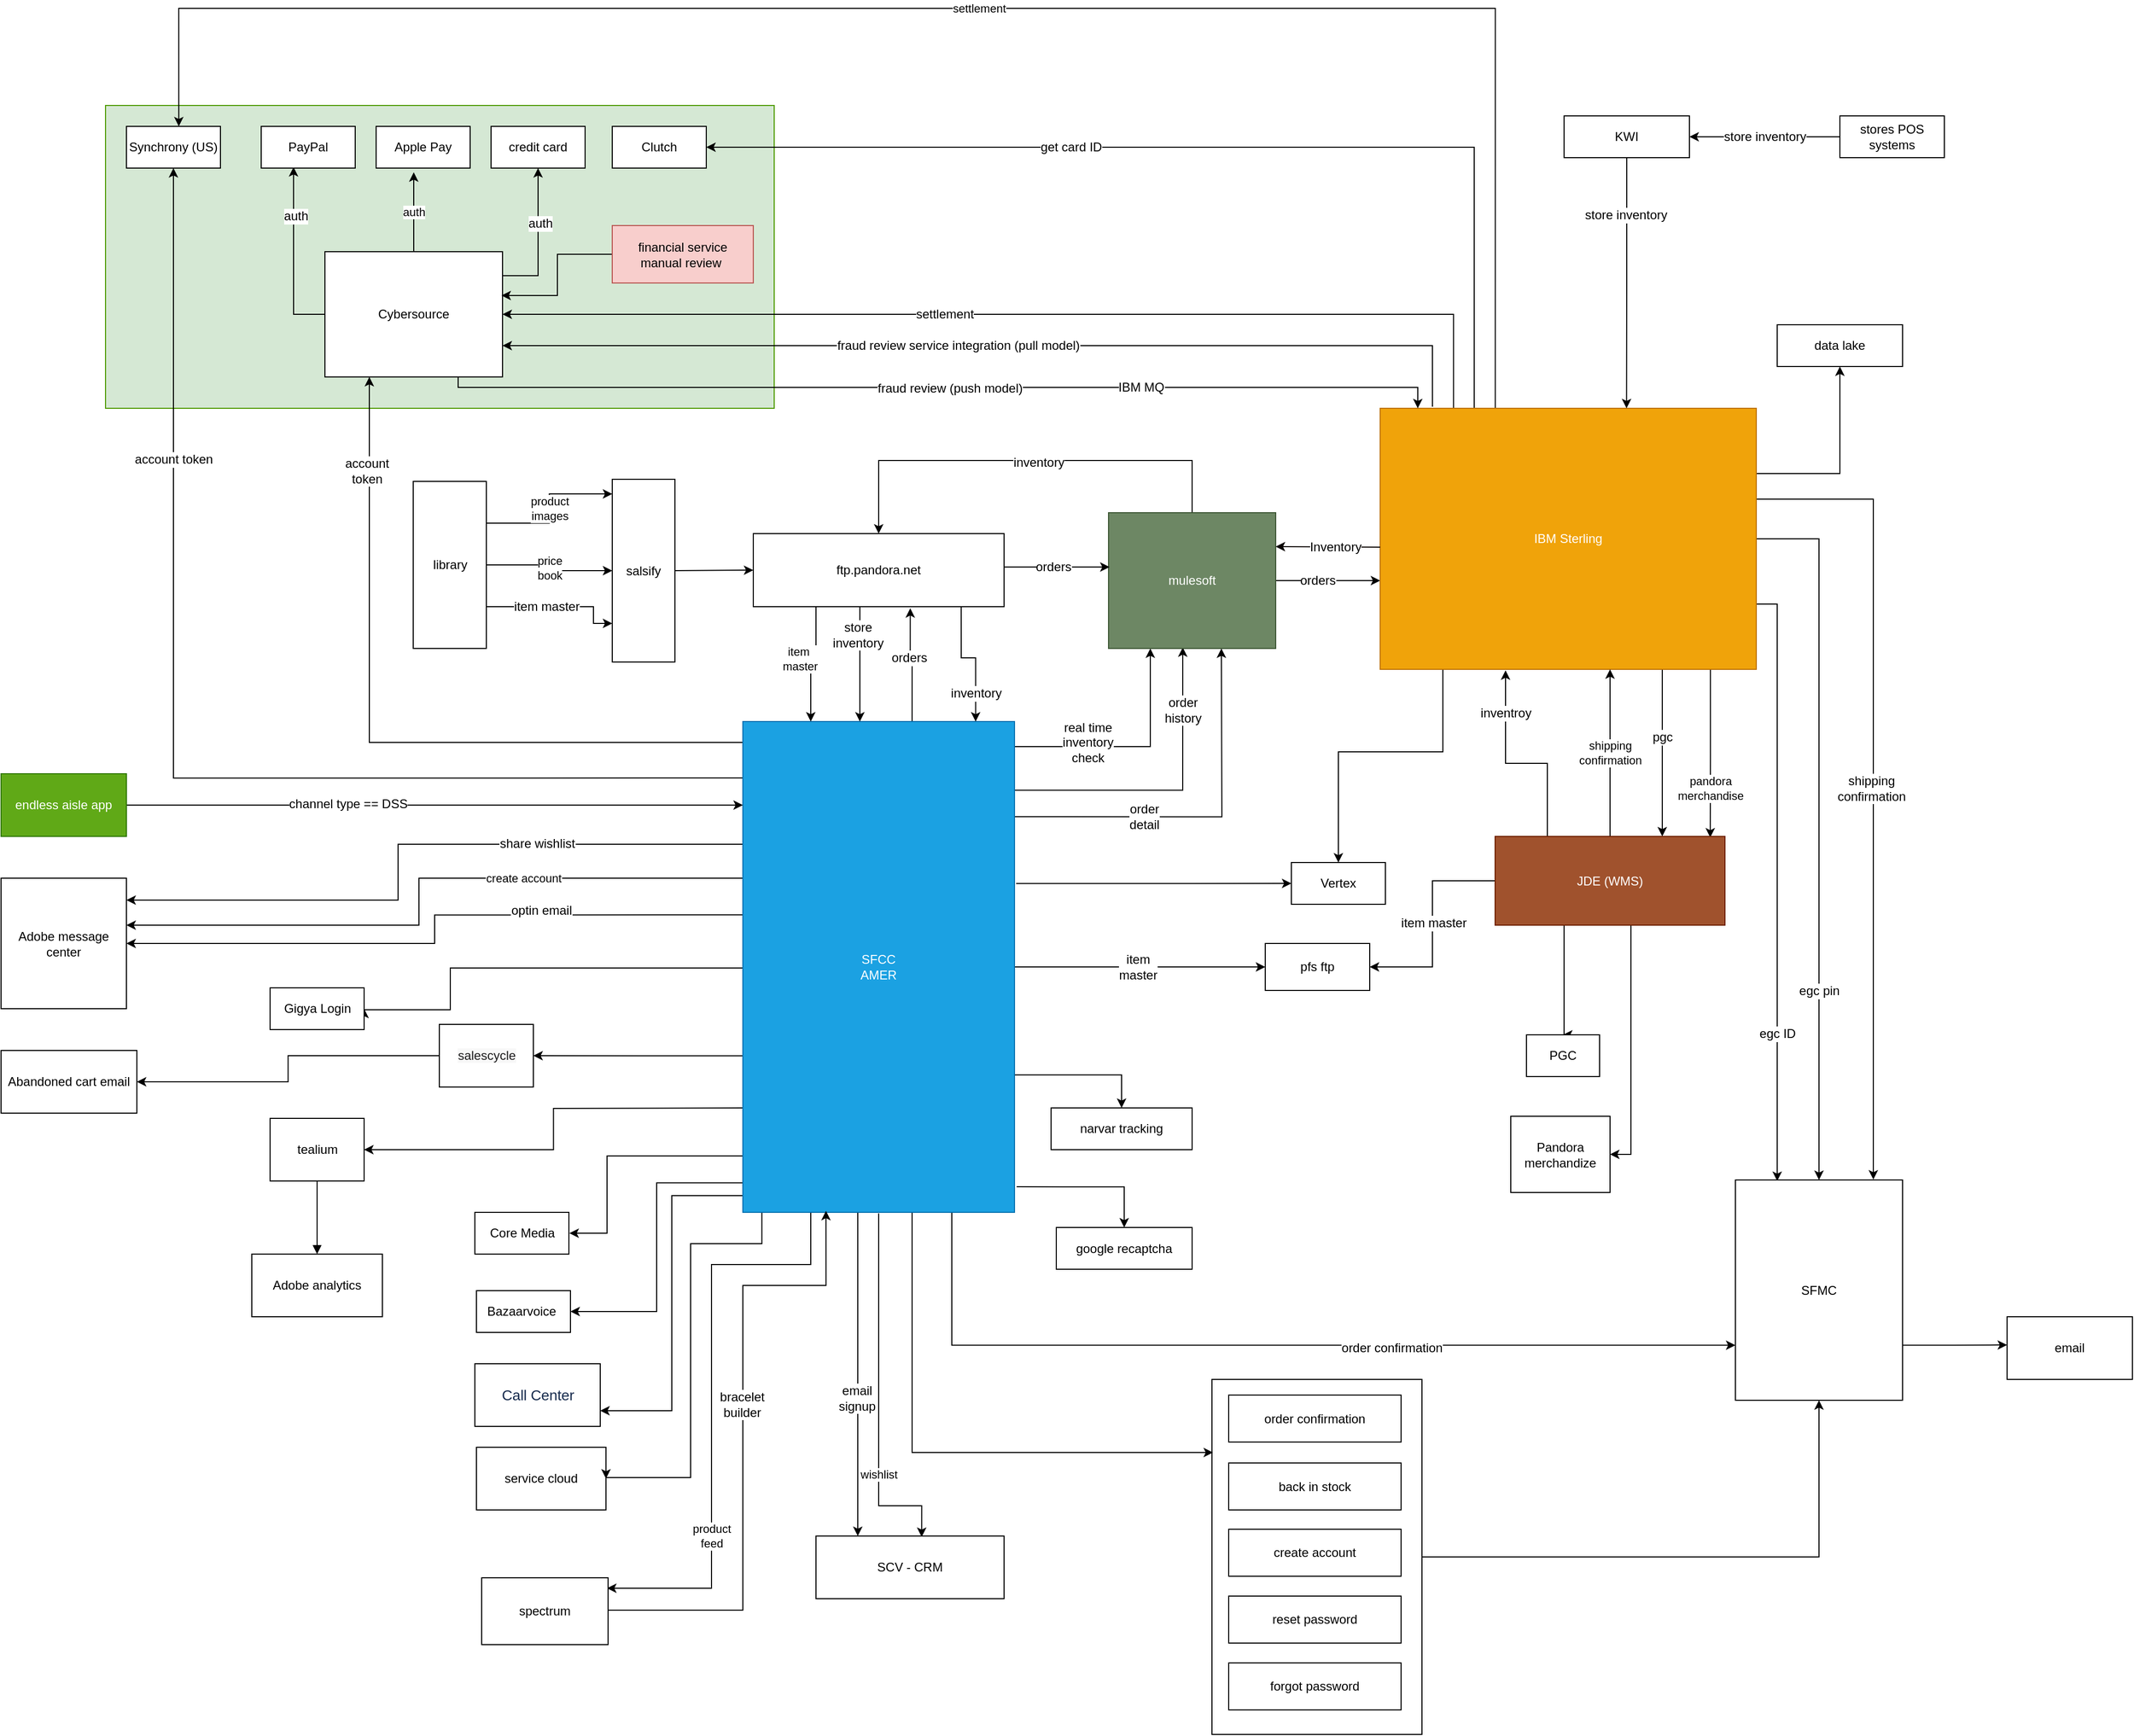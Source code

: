 <mxfile version="12.2.7" type="github" pages="3">
  <diagram name="amer" id="3icEu7I5XqVcEI4lYJHm">
    <mxGraphModel dx="2909" dy="1890" grid="1" gridSize="10" guides="1" tooltips="1" connect="1" arrows="1" fold="1" page="1" pageScale="1" pageWidth="850" pageHeight="1100" math="0" shadow="0">
      <root>
        <mxCell id="0"/>
        <mxCell id="1" parent="0"/>
        <mxCell id="CGBd2wxsoKawMv2vk4Lg-112" value="" style="rounded=0;whiteSpace=wrap;html=1;fillColor=#d5e8d4;strokeColor=#4D9900;" parent="1" vertex="1">
          <mxGeometry x="-1180" y="-310" width="640" height="290" as="geometry"/>
        </mxCell>
        <mxCell id="V_cC2gT6HBl9BK8JK8mR-5" value="" style="edgeStyle=orthogonalEdgeStyle;rounded=0;orthogonalLoop=1;jettySize=auto;html=1;entryX=0.626;entryY=1.021;entryDx=0;entryDy=0;entryPerimeter=0;exitX=0.623;exitY=0.001;exitDx=0;exitDy=0;exitPerimeter=0;" parent="1" source="V_cC2gT6HBl9BK8JK8mR-1" target="V_cC2gT6HBl9BK8JK8mR-4" edge="1">
          <mxGeometry relative="1" as="geometry">
            <mxPoint x="-460" y="280" as="sourcePoint"/>
          </mxGeometry>
        </mxCell>
        <mxCell id="TWL4DVWHpw3BuLWVAcTx-16" value="orders" style="text;html=1;resizable=0;points=[];align=center;verticalAlign=middle;labelBackgroundColor=#ffffff;" parent="V_cC2gT6HBl9BK8JK8mR-5" vertex="1" connectable="0">
          <mxGeometry x="0.158" y="1" relative="1" as="geometry">
            <mxPoint as="offset"/>
          </mxGeometry>
        </mxCell>
        <mxCell id="CGBd2wxsoKawMv2vk4Lg-45" style="edgeStyle=orthogonalEdgeStyle;rounded=0;orthogonalLoop=1;jettySize=auto;html=1;entryX=1;entryY=0.75;entryDx=0;entryDy=0;" parent="1" target="MaIgf1kPmnHuQDMeoxbi-1" edge="1">
          <mxGeometry relative="1" as="geometry">
            <Array as="points">
              <mxPoint x="-638" y="734"/>
              <mxPoint x="-638" y="940"/>
            </Array>
            <mxPoint x="-570" y="734" as="sourcePoint"/>
          </mxGeometry>
        </mxCell>
        <mxCell id="CGBd2wxsoKawMv2vk4Lg-48" style="edgeStyle=orthogonalEdgeStyle;rounded=0;orthogonalLoop=1;jettySize=auto;html=1;entryX=1;entryY=0.5;entryDx=0;entryDy=0;strokeWidth=1;exitX=0.07;exitY=1;exitDx=0;exitDy=0;exitPerimeter=0;" parent="1" source="V_cC2gT6HBl9BK8JK8mR-1" target="MaIgf1kPmnHuQDMeoxbi-3" edge="1">
          <mxGeometry relative="1" as="geometry">
            <mxPoint x="-550" y="760" as="sourcePoint"/>
            <Array as="points">
              <mxPoint x="-552" y="780"/>
              <mxPoint x="-620" y="780"/>
              <mxPoint x="-620" y="1004"/>
            </Array>
          </mxGeometry>
        </mxCell>
        <mxCell id="CGBd2wxsoKawMv2vk4Lg-49" style="edgeStyle=orthogonalEdgeStyle;rounded=0;orthogonalLoop=1;jettySize=auto;html=1;entryX=1;entryY=0.5;entryDx=0;entryDy=0;strokeWidth=1;exitX=0;exitY=0.94;exitDx=0;exitDy=0;exitPerimeter=0;" parent="1" source="V_cC2gT6HBl9BK8JK8mR-1" target="V_cC2gT6HBl9BK8JK8mR-85" edge="1">
          <mxGeometry relative="1" as="geometry"/>
        </mxCell>
        <mxCell id="CGBd2wxsoKawMv2vk4Lg-50" style="edgeStyle=orthogonalEdgeStyle;rounded=0;orthogonalLoop=1;jettySize=auto;html=1;strokeWidth=1;" parent="1" edge="1">
          <mxGeometry relative="1" as="geometry">
            <mxPoint x="-570" y="696" as="sourcePoint"/>
            <mxPoint x="-736" y="770" as="targetPoint"/>
            <Array as="points">
              <mxPoint x="-700" y="696"/>
              <mxPoint x="-700" y="770"/>
            </Array>
          </mxGeometry>
        </mxCell>
        <mxCell id="CGBd2wxsoKawMv2vk4Lg-51" style="edgeStyle=orthogonalEdgeStyle;rounded=0;orthogonalLoop=1;jettySize=auto;html=1;entryX=1;entryY=0.5;entryDx=0;entryDy=0;strokeWidth=1;" parent="1" target="N_9rhiI7Wwjrm_V3X6SH-1" edge="1">
          <mxGeometry relative="1" as="geometry">
            <mxPoint x="-570" y="650" as="sourcePoint"/>
          </mxGeometry>
        </mxCell>
        <mxCell id="CGBd2wxsoKawMv2vk4Lg-52" style="edgeStyle=orthogonalEdgeStyle;rounded=0;orthogonalLoop=1;jettySize=auto;html=1;entryX=0.5;entryY=1;entryDx=0;entryDy=0;strokeWidth=1;exitX=0;exitY=0.115;exitDx=0;exitDy=0;exitPerimeter=0;" parent="1" source="V_cC2gT6HBl9BK8JK8mR-1" target="V_cC2gT6HBl9BK8JK8mR-66" edge="1">
          <mxGeometry relative="1" as="geometry"/>
        </mxCell>
        <mxCell id="CGBd2wxsoKawMv2vk4Lg-71" value="account token" style="text;html=1;resizable=0;points=[];align=center;verticalAlign=middle;labelBackgroundColor=#ffffff;" parent="CGBd2wxsoKawMv2vk4Lg-52" vertex="1" connectable="0">
          <mxGeometry x="0.423" relative="1" as="geometry">
            <mxPoint y="-46.5" as="offset"/>
          </mxGeometry>
        </mxCell>
        <mxCell id="CGBd2wxsoKawMv2vk4Lg-53" style="edgeStyle=orthogonalEdgeStyle;rounded=0;orthogonalLoop=1;jettySize=auto;html=1;entryX=0.5;entryY=0;entryDx=0;entryDy=0;strokeWidth=1;exitX=0.992;exitY=0.72;exitDx=0;exitDy=0;exitPerimeter=0;" parent="1" source="V_cC2gT6HBl9BK8JK8mR-1" target="u5Q9tlcLcI0Oim-ChqrU-1" edge="1">
          <mxGeometry relative="1" as="geometry"/>
        </mxCell>
        <mxCell id="CGBd2wxsoKawMv2vk4Lg-54" style="edgeStyle=orthogonalEdgeStyle;rounded=0;orthogonalLoop=1;jettySize=auto;html=1;entryX=0;entryY=0.5;entryDx=0;entryDy=0;strokeWidth=1;" parent="1" source="V_cC2gT6HBl9BK8JK8mR-1" target="TWL4DVWHpw3BuLWVAcTx-10" edge="1">
          <mxGeometry relative="1" as="geometry"/>
        </mxCell>
        <mxCell id="CGBd2wxsoKawMv2vk4Lg-55" value="item &lt;br&gt;master" style="text;html=1;resizable=0;points=[];align=center;verticalAlign=middle;labelBackgroundColor=#ffffff;" parent="CGBd2wxsoKawMv2vk4Lg-54" vertex="1" connectable="0">
          <mxGeometry x="-0.434" y="-3" relative="1" as="geometry">
            <mxPoint x="49.5" y="-3" as="offset"/>
          </mxGeometry>
        </mxCell>
        <mxCell id="CGBd2wxsoKawMv2vk4Lg-67" style="edgeStyle=orthogonalEdgeStyle;rounded=0;orthogonalLoop=1;jettySize=auto;html=1;strokeWidth=1;exitX=1.008;exitY=0.948;exitDx=0;exitDy=0;exitPerimeter=0;" parent="1" source="V_cC2gT6HBl9BK8JK8mR-1" target="9Npi8_EjcijGg6YAnJOB-1" edge="1">
          <mxGeometry relative="1" as="geometry"/>
        </mxCell>
        <mxCell id="CGBd2wxsoKawMv2vk4Lg-70" style="edgeStyle=orthogonalEdgeStyle;rounded=0;orthogonalLoop=1;jettySize=auto;html=1;strokeWidth=1;entryX=0.25;entryY=1;entryDx=0;entryDy=0;" parent="1" source="V_cC2gT6HBl9BK8JK8mR-1" target="V_cC2gT6HBl9BK8JK8mR-56" edge="1">
          <mxGeometry relative="1" as="geometry">
            <mxPoint x="-920" y="-40.0" as="targetPoint"/>
            <Array as="points">
              <mxPoint x="-927" y="300"/>
            </Array>
          </mxGeometry>
        </mxCell>
        <mxCell id="CGBd2wxsoKawMv2vk4Lg-72" value="account&lt;br&gt;token" style="text;html=1;resizable=0;points=[];align=center;verticalAlign=middle;labelBackgroundColor=#ffffff;" parent="CGBd2wxsoKawMv2vk4Lg-70" vertex="1" connectable="0">
          <mxGeometry x="0.733" y="-6" relative="1" as="geometry">
            <mxPoint x="-9" y="-4.5" as="offset"/>
          </mxGeometry>
        </mxCell>
        <mxCell id="CGBd2wxsoKawMv2vk4Lg-81" style="edgeStyle=orthogonalEdgeStyle;rounded=0;orthogonalLoop=1;jettySize=auto;html=1;entryX=0;entryY=0.5;entryDx=0;entryDy=0;strokeWidth=1;exitX=1.006;exitY=0.33;exitDx=0;exitDy=0;exitPerimeter=0;" parent="1" source="V_cC2gT6HBl9BK8JK8mR-1" target="V_cC2gT6HBl9BK8JK8mR-78" edge="1">
          <mxGeometry relative="1" as="geometry"/>
        </mxCell>
        <mxCell id="CGBd2wxsoKawMv2vk4Lg-82" style="edgeStyle=orthogonalEdgeStyle;rounded=0;orthogonalLoop=1;jettySize=auto;html=1;entryX=0.25;entryY=1;entryDx=0;entryDy=0;strokeWidth=1;exitX=0.994;exitY=0.051;exitDx=0;exitDy=0;exitPerimeter=0;" parent="1" source="V_cC2gT6HBl9BK8JK8mR-1" target="V_cC2gT6HBl9BK8JK8mR-6" edge="1">
          <mxGeometry relative="1" as="geometry"/>
        </mxCell>
        <mxCell id="CGBd2wxsoKawMv2vk4Lg-83" value="real time&lt;br&gt;inventory&lt;br&gt;check" style="text;html=1;resizable=0;points=[];align=center;verticalAlign=middle;labelBackgroundColor=#ffffff;" parent="CGBd2wxsoKawMv2vk4Lg-82" vertex="1" connectable="0">
          <mxGeometry x="0.725" y="-1" relative="1" as="geometry">
            <mxPoint x="-61.5" y="59" as="offset"/>
          </mxGeometry>
        </mxCell>
        <mxCell id="CGBd2wxsoKawMv2vk4Lg-84" style="edgeStyle=orthogonalEdgeStyle;rounded=0;orthogonalLoop=1;jettySize=auto;html=1;strokeWidth=1;exitX=1;exitY=0.14;exitDx=0;exitDy=0;exitPerimeter=0;entryX=0.444;entryY=0.992;entryDx=0;entryDy=0;entryPerimeter=0;" parent="1" source="V_cC2gT6HBl9BK8JK8mR-1" target="V_cC2gT6HBl9BK8JK8mR-6" edge="1">
          <mxGeometry relative="1" as="geometry"/>
        </mxCell>
        <mxCell id="CGBd2wxsoKawMv2vk4Lg-85" value="order&lt;br&gt;history" style="text;html=1;resizable=0;points=[];align=center;verticalAlign=middle;labelBackgroundColor=#ffffff;" parent="CGBd2wxsoKawMv2vk4Lg-84" vertex="1" connectable="0">
          <mxGeometry x="0.295" y="45" relative="1" as="geometry">
            <mxPoint x="45" y="-45" as="offset"/>
          </mxGeometry>
        </mxCell>
        <mxCell id="CGBd2wxsoKawMv2vk4Lg-86" style="edgeStyle=orthogonalEdgeStyle;rounded=0;orthogonalLoop=1;jettySize=auto;html=1;strokeWidth=1;exitX=1;exitY=0.194;exitDx=0;exitDy=0;exitPerimeter=0;" parent="1" source="V_cC2gT6HBl9BK8JK8mR-1" edge="1">
          <mxGeometry relative="1" as="geometry">
            <mxPoint x="-112" y="210" as="targetPoint"/>
          </mxGeometry>
        </mxCell>
        <mxCell id="CGBd2wxsoKawMv2vk4Lg-87" value="order&lt;br&gt;detail" style="text;html=1;resizable=0;points=[];align=center;verticalAlign=middle;labelBackgroundColor=#ffffff;" parent="CGBd2wxsoKawMv2vk4Lg-86" vertex="1" connectable="0">
          <mxGeometry x="-0.313" relative="1" as="geometry">
            <mxPoint as="offset"/>
          </mxGeometry>
        </mxCell>
        <mxCell id="CGBd2wxsoKawMv2vk4Lg-92" style="edgeStyle=orthogonalEdgeStyle;rounded=0;orthogonalLoop=1;jettySize=auto;html=1;entryX=1;entryY=0.5;entryDx=0;entryDy=0;strokeWidth=1;" parent="1" source="V_cC2gT6HBl9BK8JK8mR-1" target="V_cC2gT6HBl9BK8JK8mR-39" edge="1">
          <mxGeometry relative="1" as="geometry">
            <mxPoint x="-569" y="371" as="sourcePoint"/>
            <Array as="points">
              <mxPoint x="-850" y="516"/>
              <mxPoint x="-850" y="556"/>
            </Array>
          </mxGeometry>
        </mxCell>
        <mxCell id="CGBd2wxsoKawMv2vk4Lg-96" style="edgeStyle=orthogonalEdgeStyle;rounded=0;orthogonalLoop=1;jettySize=auto;html=1;entryX=0;entryY=0.75;entryDx=0;entryDy=0;strokeWidth=1;exitX=0.952;exitY=1;exitDx=0;exitDy=0;exitPerimeter=0;" parent="1" source="V_cC2gT6HBl9BK8JK8mR-1" target="CGBd2wxsoKawMv2vk4Lg-11" edge="1">
          <mxGeometry relative="1" as="geometry">
            <Array as="points">
              <mxPoint x="-370" y="877"/>
            </Array>
          </mxGeometry>
        </mxCell>
        <mxCell id="R9zYxcOd8RueL_nEJfBi-4" value="order confirmation" style="text;html=1;resizable=0;points=[];align=center;verticalAlign=middle;labelBackgroundColor=#ffffff;" parent="CGBd2wxsoKawMv2vk4Lg-96" vertex="1" connectable="0">
          <mxGeometry x="0.289" y="-2" relative="1" as="geometry">
            <mxPoint as="offset"/>
          </mxGeometry>
        </mxCell>
        <mxCell id="CGBd2wxsoKawMv2vk4Lg-101" style="edgeStyle=orthogonalEdgeStyle;rounded=0;orthogonalLoop=1;jettySize=auto;html=1;strokeWidth=1;exitX=0.467;exitY=0.998;exitDx=0;exitDy=0;exitPerimeter=0;" parent="1" source="V_cC2gT6HBl9BK8JK8mR-1" target="V_cC2gT6HBl9BK8JK8mR-41" edge="1">
          <mxGeometry relative="1" as="geometry">
            <Array as="points">
              <mxPoint x="-460" y="749"/>
            </Array>
          </mxGeometry>
        </mxCell>
        <mxCell id="CGBd2wxsoKawMv2vk4Lg-102" value="email&lt;br&gt;signup" style="text;html=1;resizable=0;points=[];align=center;verticalAlign=middle;labelBackgroundColor=#ffffff;" parent="CGBd2wxsoKawMv2vk4Lg-101" vertex="1" connectable="0">
          <mxGeometry x="0.172" y="-1" relative="1" as="geometry">
            <mxPoint y="1" as="offset"/>
          </mxGeometry>
        </mxCell>
        <mxCell id="CGBd2wxsoKawMv2vk4Lg-103" value="wishlist" style="edgeStyle=orthogonalEdgeStyle;rounded=0;orthogonalLoop=1;jettySize=auto;html=1;entryX=0.562;entryY=0.014;entryDx=0;entryDy=0;entryPerimeter=0;strokeWidth=1;" parent="1" target="V_cC2gT6HBl9BK8JK8mR-41" edge="1">
          <mxGeometry x="0.424" relative="1" as="geometry">
            <mxPoint x="-440" y="751" as="sourcePoint"/>
            <Array as="points">
              <mxPoint x="-440" y="751"/>
              <mxPoint x="-440" y="1031"/>
              <mxPoint x="-398" y="1031"/>
            </Array>
            <mxPoint as="offset"/>
          </mxGeometry>
        </mxCell>
        <mxCell id="R9zYxcOd8RueL_nEJfBi-2" style="edgeStyle=orthogonalEdgeStyle;rounded=0;orthogonalLoop=1;jettySize=auto;html=1;entryX=1;entryY=0.5;entryDx=0;entryDy=0;exitX=0.001;exitY=0.394;exitDx=0;exitDy=0;exitPerimeter=0;" parent="1" source="V_cC2gT6HBl9BK8JK8mR-1" target="R9zYxcOd8RueL_nEJfBi-1" edge="1">
          <mxGeometry relative="1" as="geometry">
            <mxPoint x="-570" y="445" as="sourcePoint"/>
          </mxGeometry>
        </mxCell>
        <mxCell id="R9zYxcOd8RueL_nEJfBi-3" value="optin email" style="text;html=1;resizable=0;points=[];align=center;verticalAlign=middle;labelBackgroundColor=#ffffff;" parent="R9zYxcOd8RueL_nEJfBi-2" vertex="1" connectable="0">
          <mxGeometry x="-0.373" y="-4" relative="1" as="geometry">
            <mxPoint as="offset"/>
          </mxGeometry>
        </mxCell>
        <mxCell id="R9zYxcOd8RueL_nEJfBi-6" style="edgeStyle=orthogonalEdgeStyle;rounded=0;orthogonalLoop=1;jettySize=auto;html=1;exitX=0.623;exitY=1.001;exitDx=0;exitDy=0;exitPerimeter=0;" parent="1" source="V_cC2gT6HBl9BK8JK8mR-1" edge="1">
          <mxGeometry relative="1" as="geometry">
            <mxPoint x="-120" y="980" as="targetPoint"/>
            <Array as="points">
              <mxPoint x="-408" y="980"/>
            </Array>
          </mxGeometry>
        </mxCell>
        <mxCell id="R9zYxcOd8RueL_nEJfBi-24" value="create account" style="edgeStyle=orthogonalEdgeStyle;rounded=0;orthogonalLoop=1;jettySize=auto;html=1;exitX=0;exitY=0.25;exitDx=0;exitDy=0;entryX=1;entryY=0.36;entryDx=0;entryDy=0;entryPerimeter=0;" parent="1" source="V_cC2gT6HBl9BK8JK8mR-1" target="R9zYxcOd8RueL_nEJfBi-1" edge="1">
          <mxGeometry x="-0.274" relative="1" as="geometry">
            <Array as="points">
              <mxPoint x="-570" y="430"/>
              <mxPoint x="-880" y="430"/>
              <mxPoint x="-880" y="475"/>
            </Array>
            <mxPoint as="offset"/>
          </mxGeometry>
        </mxCell>
        <mxCell id="R9zYxcOd8RueL_nEJfBi-25" style="edgeStyle=orthogonalEdgeStyle;rounded=0;orthogonalLoop=1;jettySize=auto;html=1;exitX=0;exitY=0.25;exitDx=0;exitDy=0;entryX=1;entryY=0.168;entryDx=0;entryDy=0;entryPerimeter=0;" parent="1" source="V_cC2gT6HBl9BK8JK8mR-1" target="R9zYxcOd8RueL_nEJfBi-1" edge="1">
          <mxGeometry relative="1" as="geometry">
            <Array as="points">
              <mxPoint x="-900" y="398"/>
              <mxPoint x="-900" y="451"/>
            </Array>
          </mxGeometry>
        </mxCell>
        <mxCell id="R9zYxcOd8RueL_nEJfBi-26" value="share wishlist" style="text;html=1;resizable=0;points=[];align=center;verticalAlign=middle;labelBackgroundColor=#ffffff;" parent="R9zYxcOd8RueL_nEJfBi-25" vertex="1" connectable="0">
          <mxGeometry x="-0.387" y="-1" relative="1" as="geometry">
            <mxPoint as="offset"/>
          </mxGeometry>
        </mxCell>
        <mxCell id="R9zYxcOd8RueL_nEJfBi-28" style="edgeStyle=orthogonalEdgeStyle;rounded=0;orthogonalLoop=1;jettySize=auto;html=1;entryX=1;entryY=0.5;entryDx=0;entryDy=0;exitX=0;exitY=0.681;exitDx=0;exitDy=0;exitPerimeter=0;" parent="1" source="V_cC2gT6HBl9BK8JK8mR-1" target="t0MbtXIJnq7x4KhH7S1b-1" edge="1">
          <mxGeometry relative="1" as="geometry"/>
        </mxCell>
        <mxCell id="wO9vJRkR9siCpjMS4kLJ-1" value="product &lt;br&gt;feed" style="edgeStyle=orthogonalEdgeStyle;rounded=0;orthogonalLoop=1;jettySize=auto;html=1;exitX=0.25;exitY=1;exitDx=0;exitDy=0;strokeColor=#000000;strokeWidth=1;" edge="1" parent="1" source="V_cC2gT6HBl9BK8JK8mR-1">
          <mxGeometry x="0.46" relative="1" as="geometry">
            <mxPoint x="-700" y="1110" as="targetPoint"/>
            <Array as="points">
              <mxPoint x="-505" y="800"/>
              <mxPoint x="-600" y="800"/>
              <mxPoint x="-600" y="1110"/>
            </Array>
            <mxPoint as="offset"/>
          </mxGeometry>
        </mxCell>
        <mxCell id="V_cC2gT6HBl9BK8JK8mR-1" value="SFCC&lt;br&gt;AMER" style="rounded=0;whiteSpace=wrap;html=1;fillColor=#1ba1e2;strokeColor=#006EAF;fontColor=#ffffff;" parent="1" vertex="1">
          <mxGeometry x="-570" y="280" width="260" height="470" as="geometry"/>
        </mxCell>
        <mxCell id="V_cC2gT6HBl9BK8JK8mR-44" value="Core Media" style="rounded=0;whiteSpace=wrap;html=1;" parent="1" vertex="1">
          <mxGeometry x="-826.5" y="750" width="90" height="40" as="geometry"/>
        </mxCell>
        <mxCell id="CGBd2wxsoKawMv2vk4Lg-89" style="edgeStyle=orthogonalEdgeStyle;rounded=0;orthogonalLoop=1;jettySize=auto;html=1;strokeWidth=1;exitX=0.425;exitY=1.005;exitDx=0;exitDy=0;exitPerimeter=0;" parent="1" source="V_cC2gT6HBl9BK8JK8mR-4" edge="1">
          <mxGeometry relative="1" as="geometry">
            <mxPoint x="-458" y="280" as="targetPoint"/>
            <Array as="points">
              <mxPoint x="-458" y="280"/>
            </Array>
          </mxGeometry>
        </mxCell>
        <mxCell id="CGBd2wxsoKawMv2vk4Lg-90" value="store&lt;br&gt;inventory" style="text;html=1;resizable=0;points=[];align=center;verticalAlign=middle;labelBackgroundColor=#ffffff;" parent="CGBd2wxsoKawMv2vk4Lg-89" vertex="1" connectable="0">
          <mxGeometry x="0.512" y="1" relative="1" as="geometry">
            <mxPoint x="-3" y="-57" as="offset"/>
          </mxGeometry>
        </mxCell>
        <mxCell id="CGBd2wxsoKawMv2vk4Lg-99" style="edgeStyle=orthogonalEdgeStyle;rounded=0;orthogonalLoop=1;jettySize=auto;html=1;exitX=0.829;exitY=1.006;exitDx=0;exitDy=0;entryX=0.857;entryY=0;entryDx=0;entryDy=0;entryPerimeter=0;strokeWidth=1;exitPerimeter=0;" parent="1" source="V_cC2gT6HBl9BK8JK8mR-4" target="V_cC2gT6HBl9BK8JK8mR-1" edge="1">
          <mxGeometry relative="1" as="geometry">
            <Array as="points">
              <mxPoint x="-361" y="219"/>
              <mxPoint x="-348" y="219"/>
            </Array>
          </mxGeometry>
        </mxCell>
        <mxCell id="CGBd2wxsoKawMv2vk4Lg-100" value="inventory" style="text;html=1;resizable=0;points=[];align=center;verticalAlign=middle;labelBackgroundColor=#ffffff;" parent="CGBd2wxsoKawMv2vk4Lg-99" vertex="1" connectable="0">
          <mxGeometry x="0.557" relative="1" as="geometry">
            <mxPoint as="offset"/>
          </mxGeometry>
        </mxCell>
        <mxCell id="LyeL0jYoltdHp8bPtdGk-1" value="item&lt;br&gt;&amp;nbsp;master" style="edgeStyle=orthogonalEdgeStyle;rounded=0;orthogonalLoop=1;jettySize=auto;html=1;exitX=0.25;exitY=1;exitDx=0;exitDy=0;entryX=0.25;entryY=0;entryDx=0;entryDy=0;" parent="1" source="V_cC2gT6HBl9BK8JK8mR-4" target="V_cC2gT6HBl9BK8JK8mR-1" edge="1">
          <mxGeometry relative="1" as="geometry">
            <Array as="points">
              <mxPoint x="-520" y="220"/>
              <mxPoint x="-517" y="220"/>
            </Array>
          </mxGeometry>
        </mxCell>
        <mxCell id="V_cC2gT6HBl9BK8JK8mR-4" value="ftp.pandora.net" style="rounded=0;whiteSpace=wrap;html=1;" parent="1" vertex="1">
          <mxGeometry x="-560" y="100" width="240" height="70" as="geometry"/>
        </mxCell>
        <mxCell id="CGBd2wxsoKawMv2vk4Lg-79" style="edgeStyle=orthogonalEdgeStyle;rounded=0;orthogonalLoop=1;jettySize=auto;html=1;strokeWidth=1;" parent="1" source="V_cC2gT6HBl9BK8JK8mR-6" edge="1">
          <mxGeometry relative="1" as="geometry">
            <mxPoint x="40" y="145" as="targetPoint"/>
          </mxGeometry>
        </mxCell>
        <mxCell id="CGBd2wxsoKawMv2vk4Lg-80" value="orders" style="text;html=1;resizable=0;points=[];align=center;verticalAlign=middle;labelBackgroundColor=#ffffff;" parent="CGBd2wxsoKawMv2vk4Lg-79" vertex="1" connectable="0">
          <mxGeometry x="-0.218" relative="1" as="geometry">
            <mxPoint as="offset"/>
          </mxGeometry>
        </mxCell>
        <mxCell id="CGBd2wxsoKawMv2vk4Lg-97" style="edgeStyle=orthogonalEdgeStyle;rounded=0;orthogonalLoop=1;jettySize=auto;html=1;entryX=0.5;entryY=0;entryDx=0;entryDy=0;strokeWidth=1;exitX=0.5;exitY=0;exitDx=0;exitDy=0;" parent="1" source="V_cC2gT6HBl9BK8JK8mR-6" target="V_cC2gT6HBl9BK8JK8mR-4" edge="1">
          <mxGeometry relative="1" as="geometry">
            <mxPoint x="-140" y="70" as="sourcePoint"/>
            <Array as="points">
              <mxPoint x="-140" y="30"/>
              <mxPoint x="-440" y="30"/>
            </Array>
          </mxGeometry>
        </mxCell>
        <mxCell id="CGBd2wxsoKawMv2vk4Lg-98" value="inventory" style="text;html=1;resizable=0;points=[];align=center;verticalAlign=middle;labelBackgroundColor=#ffffff;" parent="CGBd2wxsoKawMv2vk4Lg-97" vertex="1" connectable="0">
          <mxGeometry x="-0.062" y="2" relative="1" as="geometry">
            <mxPoint as="offset"/>
          </mxGeometry>
        </mxCell>
        <mxCell id="V_cC2gT6HBl9BK8JK8mR-6" value="mulesoft" style="rounded=0;whiteSpace=wrap;html=1;fillColor=#6d8764;strokeColor=#3A5431;fontColor=#ffffff;" parent="1" vertex="1">
          <mxGeometry x="-220" y="80" width="160" height="130" as="geometry"/>
        </mxCell>
        <mxCell id="CGBd2wxsoKawMv2vk4Lg-29" style="edgeStyle=orthogonalEdgeStyle;rounded=0;orthogonalLoop=1;jettySize=auto;html=1;exitX=1;exitY=0.75;exitDx=0;exitDy=0;" parent="1" source="V_cC2gT6HBl9BK8JK8mR-8" edge="1">
          <mxGeometry relative="1" as="geometry">
            <mxPoint x="420" y="720" as="targetPoint"/>
            <Array as="points">
              <mxPoint x="420" y="168"/>
            </Array>
          </mxGeometry>
        </mxCell>
        <mxCell id="CGBd2wxsoKawMv2vk4Lg-30" value="egc ID" style="text;html=1;resizable=0;points=[];align=center;verticalAlign=middle;labelBackgroundColor=#ffffff;" parent="CGBd2wxsoKawMv2vk4Lg-29" vertex="1" connectable="0">
          <mxGeometry x="-0.332" y="3" relative="1" as="geometry">
            <mxPoint x="-3" y="240" as="offset"/>
          </mxGeometry>
        </mxCell>
        <mxCell id="CGBd2wxsoKawMv2vk4Lg-31" style="edgeStyle=orthogonalEdgeStyle;rounded=0;orthogonalLoop=1;jettySize=auto;html=1;exitX=1;exitY=0.5;exitDx=0;exitDy=0;" parent="1" source="V_cC2gT6HBl9BK8JK8mR-8" edge="1">
          <mxGeometry relative="1" as="geometry">
            <mxPoint x="460" y="719" as="targetPoint"/>
            <Array as="points">
              <mxPoint x="460" y="105"/>
            </Array>
          </mxGeometry>
        </mxCell>
        <mxCell id="CGBd2wxsoKawMv2vk4Lg-32" value="egc pin" style="text;html=1;resizable=0;points=[];align=center;verticalAlign=middle;labelBackgroundColor=#ffffff;" parent="CGBd2wxsoKawMv2vk4Lg-31" vertex="1" connectable="0">
          <mxGeometry x="0.572" relative="1" as="geometry">
            <mxPoint y="-37" as="offset"/>
          </mxGeometry>
        </mxCell>
        <mxCell id="CGBd2wxsoKawMv2vk4Lg-34" style="edgeStyle=orthogonalEdgeStyle;rounded=0;orthogonalLoop=1;jettySize=auto;html=1;exitX=1;exitY=0.25;exitDx=0;exitDy=0;" parent="1" source="V_cC2gT6HBl9BK8JK8mR-8" target="TWL4DVWHpw3BuLWVAcTx-33" edge="1">
          <mxGeometry relative="1" as="geometry"/>
        </mxCell>
        <mxCell id="CGBd2wxsoKawMv2vk4Lg-38" value="settlement" style="edgeStyle=orthogonalEdgeStyle;rounded=0;orthogonalLoop=1;jettySize=auto;html=1;entryX=0.557;entryY=0;entryDx=0;entryDy=0;entryPerimeter=0;exitX=0.306;exitY=0.006;exitDx=0;exitDy=0;exitPerimeter=0;" parent="1" source="V_cC2gT6HBl9BK8JK8mR-8" target="V_cC2gT6HBl9BK8JK8mR-66" edge="1">
          <mxGeometry relative="1" as="geometry">
            <mxPoint x="-1090" y="-263" as="targetPoint"/>
            <mxPoint x="150" y="-10" as="sourcePoint"/>
            <Array as="points">
              <mxPoint x="150" y="-403"/>
              <mxPoint x="-1110" y="-403"/>
            </Array>
          </mxGeometry>
        </mxCell>
        <mxCell id="CGBd2wxsoKawMv2vk4Lg-46" style="edgeStyle=orthogonalEdgeStyle;rounded=0;orthogonalLoop=1;jettySize=auto;html=1;entryX=1;entryY=0.5;entryDx=0;entryDy=0;exitX=0.195;exitY=0;exitDx=0;exitDy=0;exitPerimeter=0;" parent="1" source="V_cC2gT6HBl9BK8JK8mR-8" target="V_cC2gT6HBl9BK8JK8mR-56" edge="1">
          <mxGeometry relative="1" as="geometry">
            <mxPoint x="-170" y="-190" as="targetPoint"/>
            <mxPoint x="80" y="10" as="sourcePoint"/>
            <Array as="points">
              <mxPoint x="110" y="-110"/>
            </Array>
          </mxGeometry>
        </mxCell>
        <mxCell id="CGBd2wxsoKawMv2vk4Lg-47" value="settlement" style="text;html=1;resizable=0;points=[];align=center;verticalAlign=middle;labelBackgroundColor=#ffffff;" parent="CGBd2wxsoKawMv2vk4Lg-46" vertex="1" connectable="0">
          <mxGeometry x="0.155" relative="1" as="geometry">
            <mxPoint as="offset"/>
          </mxGeometry>
        </mxCell>
        <mxCell id="CGBd2wxsoKawMv2vk4Lg-78" style="edgeStyle=orthogonalEdgeStyle;rounded=0;orthogonalLoop=1;jettySize=auto;html=1;entryX=0.5;entryY=0;entryDx=0;entryDy=0;strokeWidth=1;" parent="1" source="V_cC2gT6HBl9BK8JK8mR-8" target="V_cC2gT6HBl9BK8JK8mR-78" edge="1">
          <mxGeometry relative="1" as="geometry">
            <Array as="points">
              <mxPoint x="100" y="309"/>
              <mxPoint y="309"/>
            </Array>
          </mxGeometry>
        </mxCell>
        <mxCell id="CGBd2wxsoKawMv2vk4Lg-93" style="edgeStyle=orthogonalEdgeStyle;rounded=0;orthogonalLoop=1;jettySize=auto;html=1;strokeWidth=1;" parent="1" source="V_cC2gT6HBl9BK8JK8mR-8" target="V_cC2gT6HBl9BK8JK8mR-23" edge="1">
          <mxGeometry relative="1" as="geometry">
            <Array as="points">
              <mxPoint x="310" y="370"/>
              <mxPoint x="310" y="370"/>
            </Array>
          </mxGeometry>
        </mxCell>
        <mxCell id="CGBd2wxsoKawMv2vk4Lg-94" value="pgc" style="text;html=1;resizable=0;points=[];align=center;verticalAlign=middle;labelBackgroundColor=#ffffff;" parent="CGBd2wxsoKawMv2vk4Lg-93" vertex="1" connectable="0">
          <mxGeometry x="0.754" y="-76" relative="1" as="geometry">
            <mxPoint x="76" y="-76" as="offset"/>
          </mxGeometry>
        </mxCell>
        <mxCell id="CGBd2wxsoKawMv2vk4Lg-95" value="pandora&lt;br&gt;merchandise" style="edgeStyle=orthogonalEdgeStyle;rounded=0;orthogonalLoop=1;jettySize=auto;html=1;strokeWidth=1;exitX=0.878;exitY=0.999;exitDx=0;exitDy=0;exitPerimeter=0;entryX=0.936;entryY=0.012;entryDx=0;entryDy=0;entryPerimeter=0;" parent="1" source="V_cC2gT6HBl9BK8JK8mR-8" target="V_cC2gT6HBl9BK8JK8mR-23" edge="1">
          <mxGeometry x="0.411" relative="1" as="geometry">
            <mxPoint x="356" y="386" as="targetPoint"/>
            <mxPoint as="offset"/>
          </mxGeometry>
        </mxCell>
        <mxCell id="CGBd2wxsoKawMv2vk4Lg-107" style="edgeStyle=orthogonalEdgeStyle;rounded=0;orthogonalLoop=1;jettySize=auto;html=1;exitX=0.25;exitY=0;exitDx=0;exitDy=0;entryX=1;entryY=0.5;entryDx=0;entryDy=0;strokeWidth=1;" parent="1" source="V_cC2gT6HBl9BK8JK8mR-8" target="ea_WDXVp_1bCXUbU4MuW-6" edge="1">
          <mxGeometry relative="1" as="geometry"/>
        </mxCell>
        <mxCell id="wZ4mtcYfP809dJblDa4F-1" value="get card ID" style="text;html=1;resizable=0;points=[];align=center;verticalAlign=middle;labelBackgroundColor=#ffffff;" parent="CGBd2wxsoKawMv2vk4Lg-107" vertex="1" connectable="0">
          <mxGeometry x="0.292" relative="1" as="geometry">
            <mxPoint as="offset"/>
          </mxGeometry>
        </mxCell>
        <mxCell id="nJtccMS4f_mF61-7Y9xV-1" style="edgeStyle=orthogonalEdgeStyle;rounded=0;orthogonalLoop=1;jettySize=auto;html=1;entryX=1;entryY=0.75;entryDx=0;entryDy=0;exitX=0.139;exitY=-0.006;exitDx=0;exitDy=0;exitPerimeter=0;" parent="1" source="V_cC2gT6HBl9BK8JK8mR-8" target="V_cC2gT6HBl9BK8JK8mR-56" edge="1">
          <mxGeometry relative="1" as="geometry">
            <Array as="points">
              <mxPoint x="90" y="-80"/>
            </Array>
          </mxGeometry>
        </mxCell>
        <mxCell id="nJtccMS4f_mF61-7Y9xV-2" value="fraud review service integration (pull model)" style="text;html=1;resizable=0;points=[];align=center;verticalAlign=middle;labelBackgroundColor=#ffffff;" parent="nJtccMS4f_mF61-7Y9xV-1" vertex="1" connectable="0">
          <mxGeometry x="0.081" relative="1" as="geometry">
            <mxPoint as="offset"/>
          </mxGeometry>
        </mxCell>
        <mxCell id="R9zYxcOd8RueL_nEJfBi-15" style="edgeStyle=orthogonalEdgeStyle;rounded=0;orthogonalLoop=1;jettySize=auto;html=1;entryX=0.825;entryY=-0.002;entryDx=0;entryDy=0;entryPerimeter=0;exitX=0.996;exitY=0.348;exitDx=0;exitDy=0;exitPerimeter=0;" parent="1" source="V_cC2gT6HBl9BK8JK8mR-8" target="CGBd2wxsoKawMv2vk4Lg-11" edge="1">
          <mxGeometry relative="1" as="geometry">
            <Array as="points">
              <mxPoint x="512" y="67"/>
            </Array>
          </mxGeometry>
        </mxCell>
        <mxCell id="R9zYxcOd8RueL_nEJfBi-16" value="shipping&lt;br&gt;confirmation" style="text;html=1;resizable=0;points=[];align=center;verticalAlign=middle;labelBackgroundColor=#ffffff;" parent="R9zYxcOd8RueL_nEJfBi-15" vertex="1" connectable="0">
          <mxGeometry x="0.02" y="-2" relative="1" as="geometry">
            <mxPoint as="offset"/>
          </mxGeometry>
        </mxCell>
        <mxCell id="V_cC2gT6HBl9BK8JK8mR-8" value="IBM Sterling" style="rounded=0;whiteSpace=wrap;html=1;fillColor=#f0a30a;strokeColor=#BD7000;fontColor=#ffffff;" parent="1" vertex="1">
          <mxGeometry x="40" y="-20" width="360" height="250" as="geometry"/>
        </mxCell>
        <mxCell id="CGBd2wxsoKawMv2vk4Lg-56" style="edgeStyle=orthogonalEdgeStyle;rounded=0;orthogonalLoop=1;jettySize=auto;html=1;entryX=1;entryY=0.5;entryDx=0;entryDy=0;strokeWidth=1;" parent="1" source="V_cC2gT6HBl9BK8JK8mR-23" target="TWL4DVWHpw3BuLWVAcTx-10" edge="1">
          <mxGeometry relative="1" as="geometry"/>
        </mxCell>
        <mxCell id="CGBd2wxsoKawMv2vk4Lg-57" value="item master" style="text;html=1;resizable=0;points=[];align=center;verticalAlign=middle;labelBackgroundColor=#ffffff;" parent="CGBd2wxsoKawMv2vk4Lg-56" vertex="1" connectable="0">
          <mxGeometry x="-0.012" y="1" relative="1" as="geometry">
            <mxPoint as="offset"/>
          </mxGeometry>
        </mxCell>
        <mxCell id="CGBd2wxsoKawMv2vk4Lg-58" style="edgeStyle=orthogonalEdgeStyle;rounded=0;orthogonalLoop=1;jettySize=auto;html=1;entryX=0.5;entryY=0;entryDx=0;entryDy=0;strokeWidth=1;" parent="1" source="V_cC2gT6HBl9BK8JK8mR-23" target="CGBd2wxsoKawMv2vk4Lg-7" edge="1">
          <mxGeometry relative="1" as="geometry">
            <Array as="points">
              <mxPoint x="216" y="500"/>
              <mxPoint x="216" y="500"/>
            </Array>
          </mxGeometry>
        </mxCell>
        <mxCell id="CGBd2wxsoKawMv2vk4Lg-62" style="edgeStyle=orthogonalEdgeStyle;rounded=0;orthogonalLoop=1;jettySize=auto;html=1;strokeWidth=1;" parent="1" source="V_cC2gT6HBl9BK8JK8mR-23" edge="1">
          <mxGeometry relative="1" as="geometry">
            <mxPoint x="160" y="231" as="targetPoint"/>
            <Array as="points">
              <mxPoint x="200" y="320"/>
              <mxPoint x="160" y="320"/>
            </Array>
          </mxGeometry>
        </mxCell>
        <mxCell id="CGBd2wxsoKawMv2vk4Lg-63" value="inventroy" style="text;html=1;resizable=0;points=[];align=center;verticalAlign=middle;labelBackgroundColor=#ffffff;" parent="CGBd2wxsoKawMv2vk4Lg-62" vertex="1" connectable="0">
          <mxGeometry x="0.26" y="-4" relative="1" as="geometry">
            <mxPoint x="-4" y="-33" as="offset"/>
          </mxGeometry>
        </mxCell>
        <mxCell id="CGBd2wxsoKawMv2vk4Lg-64" value="shipping &lt;br&gt;confirmation" style="edgeStyle=orthogonalEdgeStyle;rounded=0;orthogonalLoop=1;jettySize=auto;html=1;strokeWidth=1;" parent="1" source="V_cC2gT6HBl9BK8JK8mR-23" edge="1">
          <mxGeometry relative="1" as="geometry">
            <mxPoint x="260" y="230" as="targetPoint"/>
            <Array as="points">
              <mxPoint x="260" y="250"/>
            </Array>
          </mxGeometry>
        </mxCell>
        <mxCell id="CGBd2wxsoKawMv2vk4Lg-69" style="edgeStyle=orthogonalEdgeStyle;rounded=0;orthogonalLoop=1;jettySize=auto;html=1;entryX=1;entryY=0.5;entryDx=0;entryDy=0;strokeWidth=1;" parent="1" source="V_cC2gT6HBl9BK8JK8mR-23" target="CGBd2wxsoKawMv2vk4Lg-8" edge="1">
          <mxGeometry relative="1" as="geometry">
            <Array as="points">
              <mxPoint x="280" y="694"/>
            </Array>
          </mxGeometry>
        </mxCell>
        <mxCell id="V_cC2gT6HBl9BK8JK8mR-23" value="JDE (WMS)" style="rounded=0;whiteSpace=wrap;html=1;fillColor=#a0522d;strokeColor=#6D1F00;fontColor=#ffffff;" parent="1" vertex="1">
          <mxGeometry x="150" y="390" width="220" height="85" as="geometry"/>
        </mxCell>
        <mxCell id="V_cC2gT6HBl9BK8JK8mR-39" value="Gigya Login" style="rounded=0;whiteSpace=wrap;html=1;" parent="1" vertex="1">
          <mxGeometry x="-1022.5" y="535" width="90" height="40" as="geometry"/>
        </mxCell>
        <mxCell id="V_cC2gT6HBl9BK8JK8mR-41" value="SCV - CRM" style="rounded=0;whiteSpace=wrap;html=1;" parent="1" vertex="1">
          <mxGeometry x="-500" y="1060" width="180" height="60" as="geometry"/>
        </mxCell>
        <mxCell id="CGBd2wxsoKawMv2vk4Lg-39" style="edgeStyle=orthogonalEdgeStyle;rounded=0;orthogonalLoop=1;jettySize=auto;html=1;exitX=0;exitY=0.5;exitDx=0;exitDy=0;entryX=0.344;entryY=0.975;entryDx=0;entryDy=0;entryPerimeter=0;" parent="1" source="V_cC2gT6HBl9BK8JK8mR-56" target="V_cC2gT6HBl9BK8JK8mR-60" edge="1">
          <mxGeometry relative="1" as="geometry"/>
        </mxCell>
        <mxCell id="CGBd2wxsoKawMv2vk4Lg-40" value="auth" style="text;html=1;resizable=0;points=[];align=center;verticalAlign=middle;labelBackgroundColor=#ffffff;" parent="CGBd2wxsoKawMv2vk4Lg-39" vertex="1" connectable="0">
          <mxGeometry x="0.449" y="-2" relative="1" as="geometry">
            <mxPoint as="offset"/>
          </mxGeometry>
        </mxCell>
        <mxCell id="CGBd2wxsoKawMv2vk4Lg-41" style="edgeStyle=orthogonalEdgeStyle;rounded=0;orthogonalLoop=1;jettySize=auto;html=1;exitX=1;exitY=0.25;exitDx=0;exitDy=0;entryX=0.5;entryY=1;entryDx=0;entryDy=0;" parent="1" source="V_cC2gT6HBl9BK8JK8mR-56" target="scgPz5cgnYkhwIzWvn8L-4" edge="1">
          <mxGeometry relative="1" as="geometry">
            <Array as="points">
              <mxPoint x="-766" y="-147"/>
            </Array>
          </mxGeometry>
        </mxCell>
        <mxCell id="CGBd2wxsoKawMv2vk4Lg-43" value="auth" style="text;html=1;resizable=0;points=[];align=center;verticalAlign=middle;labelBackgroundColor=#ffffff;" parent="CGBd2wxsoKawMv2vk4Lg-41" vertex="1" connectable="0">
          <mxGeometry x="0.265" y="-2" relative="1" as="geometry">
            <mxPoint as="offset"/>
          </mxGeometry>
        </mxCell>
        <mxCell id="CGBd2wxsoKawMv2vk4Lg-91" value="auth" style="edgeStyle=orthogonalEdgeStyle;rounded=0;orthogonalLoop=1;jettySize=auto;html=1;entryX=0.4;entryY=1.1;entryDx=0;entryDy=0;entryPerimeter=0;strokeWidth=1;" parent="1" source="V_cC2gT6HBl9BK8JK8mR-56" target="V_cC2gT6HBl9BK8JK8mR-63" edge="1">
          <mxGeometry relative="1" as="geometry"/>
        </mxCell>
        <mxCell id="nJtccMS4f_mF61-7Y9xV-3" style="edgeStyle=orthogonalEdgeStyle;rounded=0;orthogonalLoop=1;jettySize=auto;html=1;exitX=0.75;exitY=1;exitDx=0;exitDy=0;" parent="1" source="V_cC2gT6HBl9BK8JK8mR-56" target="V_cC2gT6HBl9BK8JK8mR-8" edge="1">
          <mxGeometry relative="1" as="geometry">
            <mxPoint x="-380" y="-10.0" as="targetPoint"/>
            <Array as="points">
              <mxPoint x="-843" y="-50"/>
              <mxPoint x="-843" y="-40"/>
              <mxPoint x="76" y="-40"/>
            </Array>
          </mxGeometry>
        </mxCell>
        <mxCell id="nJtccMS4f_mF61-7Y9xV-4" value="fraud review (push model)" style="text;html=1;resizable=0;points=[];align=center;verticalAlign=middle;labelBackgroundColor=#ffffff;" parent="nJtccMS4f_mF61-7Y9xV-3" vertex="1" connectable="0">
          <mxGeometry x="0.012" y="-1" relative="1" as="geometry">
            <mxPoint as="offset"/>
          </mxGeometry>
        </mxCell>
        <mxCell id="nJtccMS4f_mF61-7Y9xV-5" value="IBM MQ" style="text;html=1;resizable=0;points=[];align=center;verticalAlign=middle;labelBackgroundColor=#ffffff;" parent="nJtccMS4f_mF61-7Y9xV-3" vertex="1" connectable="0">
          <mxGeometry x="0.393" y="-4" relative="1" as="geometry">
            <mxPoint x="2.5" y="-4" as="offset"/>
          </mxGeometry>
        </mxCell>
        <mxCell id="V_cC2gT6HBl9BK8JK8mR-56" value="Cybersource" style="rounded=0;whiteSpace=wrap;html=1;" parent="1" vertex="1">
          <mxGeometry x="-970" y="-170" width="170" height="120" as="geometry"/>
        </mxCell>
        <mxCell id="V_cC2gT6HBl9BK8JK8mR-63" value="Apple Pay" style="rounded=0;whiteSpace=wrap;html=1;" parent="1" vertex="1">
          <mxGeometry x="-921" y="-290" width="90" height="40" as="geometry"/>
        </mxCell>
        <mxCell id="V_cC2gT6HBl9BK8JK8mR-60" value="PayPal" style="rounded=0;whiteSpace=wrap;html=1;" parent="1" vertex="1">
          <mxGeometry x="-1031" y="-290" width="90" height="40" as="geometry"/>
        </mxCell>
        <mxCell id="V_cC2gT6HBl9BK8JK8mR-66" value="Synchrony (US)" style="rounded=0;whiteSpace=wrap;html=1;" parent="1" vertex="1">
          <mxGeometry x="-1160" y="-290" width="90" height="40" as="geometry"/>
        </mxCell>
        <mxCell id="V_cC2gT6HBl9BK8JK8mR-78" value="Vertex" style="rounded=0;whiteSpace=wrap;html=1;" parent="1" vertex="1">
          <mxGeometry x="-45" y="415" width="90" height="40" as="geometry"/>
        </mxCell>
        <mxCell id="V_cC2gT6HBl9BK8JK8mR-85" value="Bazaarvoice&amp;nbsp;" style="rounded=0;whiteSpace=wrap;html=1;" parent="1" vertex="1">
          <mxGeometry x="-825" y="825" width="90" height="40" as="geometry"/>
        </mxCell>
        <mxCell id="9Npi8_EjcijGg6YAnJOB-1" value="google recaptcha" style="rounded=0;whiteSpace=wrap;html=1;fillColor=none;" parent="1" vertex="1">
          <mxGeometry x="-270" y="764.5" width="130" height="40" as="geometry"/>
        </mxCell>
        <mxCell id="9Npi8_EjcijGg6YAnJOB-9" value="" style="endArrow=classic;html=1;strokeColor=#080200;strokeWidth=1;entryX=1;entryY=0.25;entryDx=0;entryDy=0;" parent="1" target="V_cC2gT6HBl9BK8JK8mR-6" edge="1">
          <mxGeometry width="50" height="50" relative="1" as="geometry">
            <mxPoint x="40" y="113" as="sourcePoint"/>
            <mxPoint x="-10" y="120" as="targetPoint"/>
          </mxGeometry>
        </mxCell>
        <mxCell id="9Npi8_EjcijGg6YAnJOB-10" value="Inventory" style="text;html=1;resizable=0;points=[];align=center;verticalAlign=middle;labelBackgroundColor=#ffffff;" parent="9Npi8_EjcijGg6YAnJOB-9" vertex="1" connectable="0">
          <mxGeometry x="-0.14" relative="1" as="geometry">
            <mxPoint as="offset"/>
          </mxGeometry>
        </mxCell>
        <mxCell id="MaIgf1kPmnHuQDMeoxbi-1" value="&lt;span style=&quot;color: rgb(23 , 43 , 77) ; font-size: 14px ; letter-spacing: -0.07px ; white-space: pre-wrap ; background-color: rgb(255 , 255 , 255)&quot;&gt;Call Center&lt;/span&gt;" style="rounded=0;whiteSpace=wrap;html=1;fillColor=none;" parent="1" vertex="1">
          <mxGeometry x="-826.5" y="895" width="120" height="60" as="geometry"/>
        </mxCell>
        <mxCell id="MaIgf1kPmnHuQDMeoxbi-3" value="service cloud" style="rounded=0;whiteSpace=wrap;html=1;fillColor=none;" parent="1" vertex="1">
          <mxGeometry x="-825" y="975" width="124" height="60" as="geometry"/>
        </mxCell>
        <mxCell id="u5Q9tlcLcI0Oim-ChqrU-1" value="narvar tracking" style="rounded=0;whiteSpace=wrap;html=1;fillColor=none;" parent="1" vertex="1">
          <mxGeometry x="-275" y="650" width="135" height="40" as="geometry"/>
        </mxCell>
        <mxCell id="scgPz5cgnYkhwIzWvn8L-4" value="credit card" style="rounded=0;whiteSpace=wrap;html=1;" parent="1" vertex="1">
          <mxGeometry x="-811" y="-290" width="90" height="40" as="geometry"/>
        </mxCell>
        <mxCell id="CGBd2wxsoKawMv2vk4Lg-36" style="edgeStyle=orthogonalEdgeStyle;rounded=0;orthogonalLoop=1;jettySize=auto;html=1;exitX=0.5;exitY=1;exitDx=0;exitDy=0;entryX=0.655;entryY=0;entryDx=0;entryDy=0;entryPerimeter=0;" parent="1" source="TWL4DVWHpw3BuLWVAcTx-5" target="V_cC2gT6HBl9BK8JK8mR-8" edge="1">
          <mxGeometry relative="1" as="geometry">
            <mxPoint x="260" y="-120" as="targetPoint"/>
          </mxGeometry>
        </mxCell>
        <mxCell id="CGBd2wxsoKawMv2vk4Lg-37" value="store inventory" style="text;html=1;resizable=0;points=[];align=center;verticalAlign=middle;labelBackgroundColor=#ffffff;" parent="CGBd2wxsoKawMv2vk4Lg-36" vertex="1" connectable="0">
          <mxGeometry x="-0.543" y="-1" relative="1" as="geometry">
            <mxPoint as="offset"/>
          </mxGeometry>
        </mxCell>
        <mxCell id="TWL4DVWHpw3BuLWVAcTx-5" value="KWI" style="rounded=0;whiteSpace=wrap;html=1;fillColor=none;" parent="1" vertex="1">
          <mxGeometry x="216" y="-300" width="120" height="40" as="geometry"/>
        </mxCell>
        <mxCell id="TWL4DVWHpw3BuLWVAcTx-6" value="stores POS systems" style="rounded=0;whiteSpace=wrap;html=1;fillColor=none;" parent="1" vertex="1">
          <mxGeometry x="480" y="-300" width="100" height="40" as="geometry"/>
        </mxCell>
        <mxCell id="TWL4DVWHpw3BuLWVAcTx-7" value="" style="endArrow=classic;html=1;entryX=1;entryY=0.5;entryDx=0;entryDy=0;exitX=0;exitY=0.5;exitDx=0;exitDy=0;" parent="1" source="TWL4DVWHpw3BuLWVAcTx-6" target="TWL4DVWHpw3BuLWVAcTx-5" edge="1">
          <mxGeometry width="50" height="50" relative="1" as="geometry">
            <mxPoint x="240" y="-120" as="sourcePoint"/>
            <mxPoint x="290" y="-170" as="targetPoint"/>
          </mxGeometry>
        </mxCell>
        <mxCell id="hYiq06KfD0AA_lfxn917-4" value="store inventory" style="text;html=1;resizable=0;points=[];align=center;verticalAlign=middle;labelBackgroundColor=#ffffff;" parent="TWL4DVWHpw3BuLWVAcTx-7" vertex="1" connectable="0">
          <mxGeometry x="0.09" relative="1" as="geometry">
            <mxPoint x="6.5" as="offset"/>
          </mxGeometry>
        </mxCell>
        <mxCell id="TWL4DVWHpw3BuLWVAcTx-10" value="pfs ftp" style="rounded=0;whiteSpace=wrap;html=1;fillColor=none;" parent="1" vertex="1">
          <mxGeometry x="-70" y="492.5" width="100" height="45" as="geometry"/>
        </mxCell>
        <mxCell id="TWL4DVWHpw3BuLWVAcTx-14" value="" style="endArrow=classic;html=1;" parent="1" edge="1">
          <mxGeometry width="50" height="50" relative="1" as="geometry">
            <mxPoint x="-320" y="132" as="sourcePoint"/>
            <mxPoint x="-219" y="132" as="targetPoint"/>
          </mxGeometry>
        </mxCell>
        <mxCell id="TWL4DVWHpw3BuLWVAcTx-15" value="orders" style="text;html=1;resizable=0;points=[];align=center;verticalAlign=middle;labelBackgroundColor=#ffffff;" parent="TWL4DVWHpw3BuLWVAcTx-14" vertex="1" connectable="0">
          <mxGeometry x="-0.077" y="-1" relative="1" as="geometry">
            <mxPoint y="-1" as="offset"/>
          </mxGeometry>
        </mxCell>
        <mxCell id="CGBd2wxsoKawMv2vk4Lg-74" value="product&lt;br&gt;images" style="edgeStyle=orthogonalEdgeStyle;rounded=0;orthogonalLoop=1;jettySize=auto;html=1;entryX=0;entryY=0.08;entryDx=0;entryDy=0;entryPerimeter=0;strokeWidth=1;exitX=1;exitY=0.25;exitDx=0;exitDy=0;" parent="1" source="TWL4DVWHpw3BuLWVAcTx-21" target="TWL4DVWHpw3BuLWVAcTx-22" edge="1">
          <mxGeometry relative="1" as="geometry"/>
        </mxCell>
        <mxCell id="CGBd2wxsoKawMv2vk4Lg-75" style="edgeStyle=orthogonalEdgeStyle;rounded=0;orthogonalLoop=1;jettySize=auto;html=1;exitX=1;exitY=0.75;exitDx=0;exitDy=0;strokeWidth=1;" parent="1" source="TWL4DVWHpw3BuLWVAcTx-21" target="TWL4DVWHpw3BuLWVAcTx-22" edge="1">
          <mxGeometry relative="1" as="geometry">
            <Array as="points">
              <mxPoint x="-713" y="170"/>
              <mxPoint x="-713" y="186"/>
            </Array>
          </mxGeometry>
        </mxCell>
        <mxCell id="CGBd2wxsoKawMv2vk4Lg-76" value="item master" style="text;html=1;resizable=0;points=[];align=center;verticalAlign=middle;labelBackgroundColor=#ffffff;" parent="CGBd2wxsoKawMv2vk4Lg-75" vertex="1" connectable="0">
          <mxGeometry x="-0.156" y="-12" relative="1" as="geometry">
            <mxPoint x="-0.5" y="-12" as="offset"/>
          </mxGeometry>
        </mxCell>
        <mxCell id="CGBd2wxsoKawMv2vk4Lg-77" value="price&lt;br&gt;book" style="edgeStyle=orthogonalEdgeStyle;rounded=0;orthogonalLoop=1;jettySize=auto;html=1;exitX=1;exitY=0.5;exitDx=0;exitDy=0;entryX=0;entryY=0.5;entryDx=0;entryDy=0;strokeWidth=1;" parent="1" source="TWL4DVWHpw3BuLWVAcTx-21" target="TWL4DVWHpw3BuLWVAcTx-22" edge="1">
          <mxGeometry relative="1" as="geometry"/>
        </mxCell>
        <mxCell id="TWL4DVWHpw3BuLWVAcTx-21" value="library" style="rounded=0;whiteSpace=wrap;html=1;fillColor=none;" parent="1" vertex="1">
          <mxGeometry x="-885.5" y="50" width="70" height="160" as="geometry"/>
        </mxCell>
        <mxCell id="BeuCx5jV6p69cuenFjHX-1" style="edgeStyle=orthogonalEdgeStyle;rounded=0;orthogonalLoop=1;jettySize=auto;html=1;exitX=1;exitY=0.5;exitDx=0;exitDy=0;" parent="1" source="TWL4DVWHpw3BuLWVAcTx-22" edge="1">
          <mxGeometry relative="1" as="geometry">
            <mxPoint x="-560" y="135" as="targetPoint"/>
          </mxGeometry>
        </mxCell>
        <mxCell id="TWL4DVWHpw3BuLWVAcTx-22" value="salsify" style="rounded=0;whiteSpace=wrap;html=1;fillColor=none;" parent="1" vertex="1">
          <mxGeometry x="-695" y="48" width="60" height="175" as="geometry"/>
        </mxCell>
        <mxCell id="TWL4DVWHpw3BuLWVAcTx-33" value="data lake" style="rounded=0;whiteSpace=wrap;html=1;fillColor=none;" parent="1" vertex="1">
          <mxGeometry x="420" y="-100" width="120" height="40" as="geometry"/>
        </mxCell>
        <mxCell id="N_9rhiI7Wwjrm_V3X6SH-4" value="" style="edgeStyle=orthogonalEdgeStyle;rounded=0;orthogonalLoop=1;jettySize=auto;html=1;endArrow=block;endFill=1;strokeWidth=1;" parent="1" source="N_9rhiI7Wwjrm_V3X6SH-1" target="N_9rhiI7Wwjrm_V3X6SH-3" edge="1">
          <mxGeometry relative="1" as="geometry"/>
        </mxCell>
        <mxCell id="N_9rhiI7Wwjrm_V3X6SH-1" value="tealium" style="rounded=0;whiteSpace=wrap;html=1;fillColor=none;" parent="1" vertex="1">
          <mxGeometry x="-1022.5" y="660" width="90" height="60" as="geometry"/>
        </mxCell>
        <mxCell id="N_9rhiI7Wwjrm_V3X6SH-3" value="Adobe analytics" style="rounded=0;whiteSpace=wrap;html=1;fillColor=none;" parent="1" vertex="1">
          <mxGeometry x="-1040" y="790" width="125" height="60" as="geometry"/>
        </mxCell>
        <mxCell id="N_9rhiI7Wwjrm_V3X6SH-8" value="Abandoned cart email" style="rounded=0;whiteSpace=wrap;html=1;fillColor=none;" parent="1" vertex="1">
          <mxGeometry x="-1280" y="595" width="130" height="60" as="geometry"/>
        </mxCell>
        <mxCell id="R9zYxcOd8RueL_nEJfBi-27" style="edgeStyle=orthogonalEdgeStyle;rounded=0;orthogonalLoop=1;jettySize=auto;html=1;entryX=1;entryY=0.5;entryDx=0;entryDy=0;" parent="1" source="t0MbtXIJnq7x4KhH7S1b-1" target="N_9rhiI7Wwjrm_V3X6SH-8" edge="1">
          <mxGeometry relative="1" as="geometry"/>
        </mxCell>
        <mxCell id="t0MbtXIJnq7x4KhH7S1b-1" value="&lt;span style=&quot;color: rgb(29 , 28 , 29) ; text-align: left ; white-space: normal ; background-color: rgb(248 , 248 , 248)&quot;&gt;&lt;font style=&quot;font-size: 12px&quot;&gt;salescycle&lt;/font&gt;&lt;/span&gt;" style="rounded=0;whiteSpace=wrap;html=1;fillColor=none;" parent="1" vertex="1">
          <mxGeometry x="-860.5" y="570" width="90" height="60" as="geometry"/>
        </mxCell>
        <mxCell id="ea_WDXVp_1bCXUbU4MuW-6" value="Clutch" style="rounded=0;whiteSpace=wrap;html=1;" parent="1" vertex="1">
          <mxGeometry x="-695" y="-290" width="90" height="40" as="geometry"/>
        </mxCell>
        <mxCell id="CGBd2wxsoKawMv2vk4Lg-7" value="PGC" style="rounded=0;whiteSpace=wrap;html=1;" parent="1" vertex="1">
          <mxGeometry x="180" y="580" width="70" height="40" as="geometry"/>
        </mxCell>
        <mxCell id="CGBd2wxsoKawMv2vk4Lg-8" value="Pandora merchandize" style="rounded=0;whiteSpace=wrap;html=1;" parent="1" vertex="1">
          <mxGeometry x="165" y="658" width="95" height="73" as="geometry"/>
        </mxCell>
        <mxCell id="CGBd2wxsoKawMv2vk4Lg-110" style="edgeStyle=orthogonalEdgeStyle;rounded=0;orthogonalLoop=1;jettySize=auto;html=1;exitX=1;exitY=0.75;exitDx=0;exitDy=0;strokeWidth=1;" parent="1" source="CGBd2wxsoKawMv2vk4Lg-11" edge="1">
          <mxGeometry relative="1" as="geometry">
            <mxPoint x="640" y="877" as="targetPoint"/>
          </mxGeometry>
        </mxCell>
        <mxCell id="CGBd2wxsoKawMv2vk4Lg-11" value="SFMC" style="rounded=0;whiteSpace=wrap;html=1;" parent="1" vertex="1">
          <mxGeometry x="380" y="719" width="160" height="211" as="geometry"/>
        </mxCell>
        <mxCell id="2Hfcr1lE23LbYfIMrXho-2" style="edgeStyle=orthogonalEdgeStyle;rounded=0;orthogonalLoop=1;jettySize=auto;html=1;" parent="1" source="2Hfcr1lE23LbYfIMrXho-1" edge="1">
          <mxGeometry relative="1" as="geometry">
            <mxPoint x="-570" y="360" as="targetPoint"/>
          </mxGeometry>
        </mxCell>
        <mxCell id="2Hfcr1lE23LbYfIMrXho-3" value="channel type == DSS" style="text;html=1;resizable=0;points=[];align=center;verticalAlign=middle;labelBackgroundColor=#ffffff;" parent="2Hfcr1lE23LbYfIMrXho-2" vertex="1" connectable="0">
          <mxGeometry x="-0.284" y="1" relative="1" as="geometry">
            <mxPoint as="offset"/>
          </mxGeometry>
        </mxCell>
        <mxCell id="2Hfcr1lE23LbYfIMrXho-1" value="endless aisle app" style="rounded=0;whiteSpace=wrap;html=1;fillColor=#60a917;strokeColor=#2D7600;fontColor=#ffffff;" parent="1" vertex="1">
          <mxGeometry x="-1280" y="330" width="120" height="60" as="geometry"/>
        </mxCell>
        <mxCell id="rU6rRBoBBgbuxX0UxnhU-1" style="edgeStyle=orthogonalEdgeStyle;rounded=0;orthogonalLoop=1;jettySize=auto;html=1;exitX=0;exitY=0.5;exitDx=0;exitDy=0;entryX=0.994;entryY=0.35;entryDx=0;entryDy=0;entryPerimeter=0;" edge="1" parent="1" source="Qd9IQPsdi0-NPHdEAeZX-2" target="V_cC2gT6HBl9BK8JK8mR-56">
          <mxGeometry relative="1" as="geometry"/>
        </mxCell>
        <mxCell id="Qd9IQPsdi0-NPHdEAeZX-2" value="financial service &lt;br&gt;manual&amp;nbsp;review&amp;nbsp;" style="rounded=0;whiteSpace=wrap;html=1;fillColor=#f8cecc;strokeColor=#b85450;" parent="1" vertex="1">
          <mxGeometry x="-695" y="-195" width="135" height="55" as="geometry"/>
        </mxCell>
        <mxCell id="R9zYxcOd8RueL_nEJfBi-1" value="Adobe message center" style="rounded=0;whiteSpace=wrap;html=1;fillColor=none;" parent="1" vertex="1">
          <mxGeometry x="-1280" y="430" width="120" height="125" as="geometry"/>
        </mxCell>
        <mxCell id="R9zYxcOd8RueL_nEJfBi-14" style="edgeStyle=orthogonalEdgeStyle;rounded=0;orthogonalLoop=1;jettySize=auto;html=1;entryX=0.5;entryY=1;entryDx=0;entryDy=0;" parent="1" source="R9zYxcOd8RueL_nEJfBi-8" target="CGBd2wxsoKawMv2vk4Lg-11" edge="1">
          <mxGeometry relative="1" as="geometry"/>
        </mxCell>
        <mxCell id="R9zYxcOd8RueL_nEJfBi-8" value="" style="rounded=0;whiteSpace=wrap;html=1;fillColor=none;" parent="1" vertex="1">
          <mxGeometry x="-121" y="910" width="201" height="340" as="geometry"/>
        </mxCell>
        <mxCell id="R9zYxcOd8RueL_nEJfBi-9" value="order confirmation" style="rounded=0;whiteSpace=wrap;html=1;fillColor=none;" parent="1" vertex="1">
          <mxGeometry x="-105" y="925" width="165" height="45" as="geometry"/>
        </mxCell>
        <mxCell id="R9zYxcOd8RueL_nEJfBi-10" value="back in stock" style="rounded=0;whiteSpace=wrap;html=1;fillColor=none;" parent="1" vertex="1">
          <mxGeometry x="-105" y="990" width="165" height="45" as="geometry"/>
        </mxCell>
        <mxCell id="R9zYxcOd8RueL_nEJfBi-11" value="create account" style="rounded=0;whiteSpace=wrap;html=1;fillColor=none;" parent="1" vertex="1">
          <mxGeometry x="-105" y="1053.5" width="165" height="45" as="geometry"/>
        </mxCell>
        <mxCell id="R9zYxcOd8RueL_nEJfBi-12" value="reset password" style="rounded=0;whiteSpace=wrap;html=1;fillColor=none;" parent="1" vertex="1">
          <mxGeometry x="-105" y="1117.5" width="165" height="45" as="geometry"/>
        </mxCell>
        <mxCell id="R9zYxcOd8RueL_nEJfBi-13" value="forgot password" style="rounded=0;whiteSpace=wrap;html=1;fillColor=none;" parent="1" vertex="1">
          <mxGeometry x="-105" y="1181.5" width="165" height="45" as="geometry"/>
        </mxCell>
        <mxCell id="R9zYxcOd8RueL_nEJfBi-17" value="email" style="rounded=0;whiteSpace=wrap;html=1;fillColor=none;" parent="1" vertex="1">
          <mxGeometry x="640" y="850" width="120" height="60" as="geometry"/>
        </mxCell>
        <mxCell id="wO9vJRkR9siCpjMS4kLJ-3" style="edgeStyle=orthogonalEdgeStyle;rounded=0;orthogonalLoop=1;jettySize=auto;html=1;exitX=1;exitY=0.5;exitDx=0;exitDy=0;entryX=0.306;entryY=0.997;entryDx=0;entryDy=0;entryPerimeter=0;strokeColor=#000000;strokeWidth=1;" edge="1" parent="1" source="wO9vJRkR9siCpjMS4kLJ-2" target="V_cC2gT6HBl9BK8JK8mR-1">
          <mxGeometry relative="1" as="geometry">
            <Array as="points">
              <mxPoint x="-570" y="1131"/>
              <mxPoint x="-570" y="820"/>
              <mxPoint x="-490" y="820"/>
            </Array>
          </mxGeometry>
        </mxCell>
        <mxCell id="wO9vJRkR9siCpjMS4kLJ-4" value="bracelet&lt;br&gt;builder" style="text;html=1;resizable=0;points=[];align=center;verticalAlign=middle;labelBackgroundColor=#ffffff;" vertex="1" connectable="0" parent="wO9vJRkR9siCpjMS4kLJ-3">
          <mxGeometry x="0.106" y="1" relative="1" as="geometry">
            <mxPoint as="offset"/>
          </mxGeometry>
        </mxCell>
        <mxCell id="wO9vJRkR9siCpjMS4kLJ-2" value="spectrum" style="rounded=0;whiteSpace=wrap;html=1;shadow=0;glass=0;comic=0;" vertex="1" parent="1">
          <mxGeometry x="-820" y="1100" width="121" height="64" as="geometry"/>
        </mxCell>
      </root>
    </mxGraphModel>
  </diagram>
  <diagram name="apac" id="EIWfKB5VZkjwGk6W3vlg">
    <mxGraphModel dx="2586" dy="1655" grid="1" gridSize="10" guides="1" tooltips="1" connect="1" arrows="1" fold="1" page="1" pageScale="1" pageWidth="850" pageHeight="1100" math="0" shadow="0">
      <root>
        <mxCell id="0ujQlf1UAHg-DbxSeM3T-0"/>
        <mxCell id="0ujQlf1UAHg-DbxSeM3T-1" parent="0ujQlf1UAHg-DbxSeM3T-0"/>
        <mxCell id="hommJBHPnSOby9O2m99H-2" value="Core Media" style="rounded=0;whiteSpace=wrap;html=1;" parent="0ujQlf1UAHg-DbxSeM3T-1" vertex="1">
          <mxGeometry x="-150" y="512.357" width="90" height="40" as="geometry"/>
        </mxCell>
        <mxCell id="UeqCuJD2jrYseoCwrDXT-0" style="edgeStyle=orthogonalEdgeStyle;rounded=0;orthogonalLoop=1;jettySize=auto;html=1;exitX=1;exitY=0.25;exitDx=0;exitDy=0;entryX=0;entryY=0.364;entryDx=0;entryDy=0;entryPerimeter=0;" parent="0ujQlf1UAHg-DbxSeM3T-1" source="hommJBHPnSOby9O2m99H-7" target="hommJBHPnSOby9O2m99H-8" edge="1">
          <mxGeometry relative="1" as="geometry"/>
        </mxCell>
        <mxCell id="UeqCuJD2jrYseoCwrDXT-1" value="order" style="text;html=1;resizable=0;points=[];align=center;verticalAlign=middle;labelBackgroundColor=#ffffff;" parent="UeqCuJD2jrYseoCwrDXT-0" vertex="1" connectable="0">
          <mxGeometry x="0.068" y="-1" relative="1" as="geometry">
            <mxPoint as="offset"/>
          </mxGeometry>
        </mxCell>
        <mxCell id="UeqCuJD2jrYseoCwrDXT-7" style="edgeStyle=orthogonalEdgeStyle;rounded=0;orthogonalLoop=1;jettySize=auto;html=1;exitX=0.75;exitY=1;exitDx=0;exitDy=0;entryX=0.75;entryY=0;entryDx=0;entryDy=0;" parent="0ujQlf1UAHg-DbxSeM3T-1" source="hommJBHPnSOby9O2m99H-7" target="A-ToxL8tSXIMdeSLULrA-3" edge="1">
          <mxGeometry relative="1" as="geometry"/>
        </mxCell>
        <mxCell id="Thz_6_MigwzPAW4G0Lz0-0" value="inventory" style="text;html=1;resizable=0;points=[];align=center;verticalAlign=middle;labelBackgroundColor=#ffffff;" parent="UeqCuJD2jrYseoCwrDXT-7" vertex="1" connectable="0">
          <mxGeometry x="0.016" y="-1" relative="1" as="geometry">
            <mxPoint x="0.5" y="-15.5" as="offset"/>
          </mxGeometry>
        </mxCell>
        <mxCell id="TEFJCMFEDFYDByTP8oIz-4" style="edgeStyle=orthogonalEdgeStyle;rounded=0;orthogonalLoop=1;jettySize=auto;html=1;exitX=0.5;exitY=1;exitDx=0;exitDy=0;entryX=0.5;entryY=0;entryDx=0;entryDy=0;" parent="0ujQlf1UAHg-DbxSeM3T-1" source="hommJBHPnSOby9O2m99H-7" target="A-ToxL8tSXIMdeSLULrA-3" edge="1">
          <mxGeometry relative="1" as="geometry"/>
        </mxCell>
        <mxCell id="TEFJCMFEDFYDByTP8oIz-5" value="CYBS&lt;br&gt;decision" style="text;html=1;resizable=0;points=[];align=center;verticalAlign=middle;labelBackgroundColor=#ffffff;" parent="TEFJCMFEDFYDByTP8oIz-4" vertex="1" connectable="0">
          <mxGeometry x="-0.532" y="2" relative="1" as="geometry">
            <mxPoint x="-2.5" y="39" as="offset"/>
          </mxGeometry>
        </mxCell>
        <mxCell id="hommJBHPnSOby9O2m99H-7" value="ftp.pandora.net" style="rounded=0;whiteSpace=wrap;html=1;" parent="0ujQlf1UAHg-DbxSeM3T-1" vertex="1">
          <mxGeometry x="-560" y="70" width="160" height="90" as="geometry"/>
        </mxCell>
        <mxCell id="UeqCuJD2jrYseoCwrDXT-3" style="edgeStyle=orthogonalEdgeStyle;rounded=0;orthogonalLoop=1;jettySize=auto;html=1;" parent="0ujQlf1UAHg-DbxSeM3T-1" edge="1">
          <mxGeometry relative="1" as="geometry">
            <mxPoint x="-170" y="130" as="sourcePoint"/>
            <mxPoint x="-400" y="130" as="targetPoint"/>
          </mxGeometry>
        </mxCell>
        <mxCell id="UeqCuJD2jrYseoCwrDXT-4" value="inventory" style="text;html=1;resizable=0;points=[];align=center;verticalAlign=middle;labelBackgroundColor=#ffffff;" parent="UeqCuJD2jrYseoCwrDXT-3" vertex="1" connectable="0">
          <mxGeometry x="-0.031" y="3" relative="1" as="geometry">
            <mxPoint as="offset"/>
          </mxGeometry>
        </mxCell>
        <mxCell id="7lUp_x1afIo9BTKi_Cy8-0" style="edgeStyle=orthogonalEdgeStyle;rounded=0;orthogonalLoop=1;jettySize=auto;html=1;exitX=0.25;exitY=1;exitDx=0;exitDy=0;entryX=1.006;entryY=0.119;entryDx=0;entryDy=0;entryPerimeter=0;" parent="0ujQlf1UAHg-DbxSeM3T-1" source="hommJBHPnSOby9O2m99H-8" target="A-ToxL8tSXIMdeSLULrA-3" edge="1">
          <mxGeometry relative="1" as="geometry"/>
        </mxCell>
        <mxCell id="7lUp_x1afIo9BTKi_Cy8-1" value="order history" style="text;html=1;resizable=0;points=[];align=center;verticalAlign=middle;labelBackgroundColor=#ffffff;" parent="7lUp_x1afIo9BTKi_Cy8-0" vertex="1" connectable="0">
          <mxGeometry x="0.181" y="-1" relative="1" as="geometry">
            <mxPoint as="offset"/>
          </mxGeometry>
        </mxCell>
        <mxCell id="7lUp_x1afIo9BTKi_Cy8-2" style="edgeStyle=orthogonalEdgeStyle;rounded=0;orthogonalLoop=1;jettySize=auto;html=1;exitX=0.5;exitY=1;exitDx=0;exitDy=0;entryX=1;entryY=0.25;entryDx=0;entryDy=0;" parent="0ujQlf1UAHg-DbxSeM3T-1" source="hommJBHPnSOby9O2m99H-8" target="A-ToxL8tSXIMdeSLULrA-3" edge="1">
          <mxGeometry relative="1" as="geometry"/>
        </mxCell>
        <mxCell id="7lUp_x1afIo9BTKi_Cy8-3" value="order details" style="text;html=1;resizable=0;points=[];align=center;verticalAlign=middle;labelBackgroundColor=#ffffff;" parent="7lUp_x1afIo9BTKi_Cy8-2" vertex="1" connectable="0">
          <mxGeometry x="0.49" y="2" relative="1" as="geometry">
            <mxPoint as="offset"/>
          </mxGeometry>
        </mxCell>
        <mxCell id="tmD5IpH3FuUaqClwB0ji-0" style="edgeStyle=orthogonalEdgeStyle;rounded=0;orthogonalLoop=1;jettySize=auto;html=1;exitX=0.75;exitY=1;exitDx=0;exitDy=0;entryX=1;entryY=0.4;entryDx=0;entryDy=0;entryPerimeter=0;" parent="0ujQlf1UAHg-DbxSeM3T-1" source="hommJBHPnSOby9O2m99H-8" target="A-ToxL8tSXIMdeSLULrA-3" edge="1">
          <mxGeometry relative="1" as="geometry"/>
        </mxCell>
        <mxCell id="tmD5IpH3FuUaqClwB0ji-1" value="real time inventory check" style="text;html=1;resizable=0;points=[];align=center;verticalAlign=middle;labelBackgroundColor=#ffffff;" parent="tmD5IpH3FuUaqClwB0ji-0" vertex="1" connectable="0">
          <mxGeometry x="0.576" y="2" relative="1" as="geometry">
            <mxPoint as="offset"/>
          </mxGeometry>
        </mxCell>
        <mxCell id="hommJBHPnSOby9O2m99H-8" value="mulesoft" style="rounded=0;whiteSpace=wrap;html=1;fillColor=#6d8764;strokeColor=#3A5431;fontColor=#ffffff;" parent="0ujQlf1UAHg-DbxSeM3T-1" vertex="1">
          <mxGeometry x="-170" y="50" width="160" height="120" as="geometry"/>
        </mxCell>
        <mxCell id="hommJBHPnSOby9O2m99H-9" value="" style="edgeStyle=orthogonalEdgeStyle;rounded=0;jumpSize=1;orthogonalLoop=1;jettySize=auto;html=1;endArrow=classic;endFill=1;endSize=1;strokeWidth=1;" parent="0ujQlf1UAHg-DbxSeM3T-1" source="hommJBHPnSOby9O2m99H-12" target="hommJBHPnSOby9O2m99H-13" edge="1">
          <mxGeometry relative="1" as="geometry"/>
        </mxCell>
        <mxCell id="hommJBHPnSOby9O2m99H-10" value="orders" style="text;html=1;resizable=0;points=[];align=center;verticalAlign=middle;labelBackgroundColor=#ffffff;" parent="hommJBHPnSOby9O2m99H-9" vertex="1" connectable="0">
          <mxGeometry x="0.2" y="-2" relative="1" as="geometry">
            <mxPoint as="offset"/>
          </mxGeometry>
        </mxCell>
        <mxCell id="mTDmJCWKa9Tn-28nHdp4-12" value="inventory" style="edgeStyle=orthogonalEdgeStyle;rounded=0;orthogonalLoop=1;jettySize=auto;html=1;exitX=0;exitY=0.5;exitDx=0;exitDy=0;entryX=1;entryY=0.5;entryDx=0;entryDy=0;" parent="0ujQlf1UAHg-DbxSeM3T-1" source="hommJBHPnSOby9O2m99H-12" target="hommJBHPnSOby9O2m99H-8" edge="1">
          <mxGeometry relative="1" as="geometry"/>
        </mxCell>
        <mxCell id="mTDmJCWKa9Tn-28nHdp4-13" style="edgeStyle=orthogonalEdgeStyle;rounded=0;orthogonalLoop=1;jettySize=auto;html=1;entryX=0.5;entryY=0;entryDx=0;entryDy=0;" parent="0ujQlf1UAHg-DbxSeM3T-1" source="hommJBHPnSOby9O2m99H-12" target="hommJBHPnSOby9O2m99H-23" edge="1">
          <mxGeometry relative="1" as="geometry"/>
        </mxCell>
        <mxCell id="uiVIuUUbGgQi74KA9Ir1-4" value="credit card refund with card token" style="edgeStyle=orthogonalEdgeStyle;rounded=0;orthogonalLoop=1;jettySize=auto;html=1;entryX=0.5;entryY=0;entryDx=0;entryDy=0;" parent="0ujQlf1UAHg-DbxSeM3T-1" target="Z_Hleo1S81oOe08zgRqG-27" edge="1">
          <mxGeometry relative="1" as="geometry">
            <mxPoint x="140" y="-40" as="sourcePoint"/>
            <Array as="points">
              <mxPoint x="140" y="-140"/>
              <mxPoint x="-1010" y="-140"/>
            </Array>
          </mxGeometry>
        </mxCell>
        <mxCell id="uiVIuUUbGgQi74KA9Ir1-6" style="edgeStyle=orthogonalEdgeStyle;rounded=0;orthogonalLoop=1;jettySize=auto;html=1;exitX=0.5;exitY=0;exitDx=0;exitDy=0;entryX=0.5;entryY=1;entryDx=0;entryDy=0;" parent="0ujQlf1UAHg-DbxSeM3T-1" source="hommJBHPnSOby9O2m99H-12" target="uiVIuUUbGgQi74KA9Ir1-5" edge="1">
          <mxGeometry relative="1" as="geometry"/>
        </mxCell>
        <mxCell id="hommJBHPnSOby9O2m99H-12" value="IBM Sterling OMS" style="rounded=0;whiteSpace=wrap;html=1;fillColor=#f0a30a;strokeColor=#BD7000;fontColor=#ffffff;" parent="0ujQlf1UAHg-DbxSeM3T-1" vertex="1">
          <mxGeometry x="80" y="77.5" width="120" height="60" as="geometry"/>
        </mxCell>
        <mxCell id="hommJBHPnSOby9O2m99H-13" value="DHL &lt;br&gt;(WMS)" style="rounded=0;whiteSpace=wrap;html=1;fillColor=#a0522d;strokeColor=#6D1F00;fontColor=#ffffff;" parent="0ujQlf1UAHg-DbxSeM3T-1" vertex="1">
          <mxGeometry x="320" y="77.5" width="100" height="60" as="geometry"/>
        </mxCell>
        <mxCell id="hommJBHPnSOby9O2m99H-20" value="Gigya Login" style="rounded=0;whiteSpace=wrap;html=1;" parent="0ujQlf1UAHg-DbxSeM3T-1" vertex="1">
          <mxGeometry x="-160" y="627.5" width="110" height="37" as="geometry"/>
        </mxCell>
        <mxCell id="hommJBHPnSOby9O2m99H-22" value="SCV - CRM" style="rounded=0;whiteSpace=wrap;html=1;" parent="0ujQlf1UAHg-DbxSeM3T-1" vertex="1">
          <mxGeometry x="-160" y="690" width="120" height="81" as="geometry"/>
        </mxCell>
        <mxCell id="hommJBHPnSOby9O2m99H-23" value="SFMC" style="rounded=0;whiteSpace=wrap;html=1;" parent="0ujQlf1UAHg-DbxSeM3T-1" vertex="1">
          <mxGeometry x="100" y="352.5" width="80" height="45" as="geometry"/>
        </mxCell>
        <mxCell id="hommJBHPnSOby9O2m99H-45" value="Bazaarvoice&amp;nbsp;" style="rounded=0;whiteSpace=wrap;html=1;" parent="0ujQlf1UAHg-DbxSeM3T-1" vertex="1">
          <mxGeometry x="-164" y="577.5" width="114" height="40" as="geometry"/>
        </mxCell>
        <mxCell id="hommJBHPnSOby9O2m99H-48" value="Inventory" style="endArrow=classic;html=1;strokeColor=#080200;strokeWidth=1;entryX=1;entryY=0.25;entryDx=0;entryDy=0;exitX=0;exitY=0.25;exitDx=0;exitDy=0;" parent="0ujQlf1UAHg-DbxSeM3T-1" source="hommJBHPnSOby9O2m99H-13" target="hommJBHPnSOby9O2m99H-12" edge="1">
          <mxGeometry width="50" height="50" relative="1" as="geometry">
            <mxPoint x="230" y="140" as="sourcePoint"/>
            <mxPoint x="280" y="90" as="targetPoint"/>
          </mxGeometry>
        </mxCell>
        <mxCell id="RwvYzTifMZ9kqdW15sHg-0" value="Singapore" style="rounded=0;whiteSpace=wrap;html=1;fillColor=#a20025;strokeColor=#6F0000;fontColor=#ffffff;" parent="0ujQlf1UAHg-DbxSeM3T-1" vertex="1">
          <mxGeometry x="-550" y="1531" width="130" height="45" as="geometry"/>
        </mxCell>
        <mxCell id="RwvYzTifMZ9kqdW15sHg-2" value="Japan" style="rounded=0;whiteSpace=wrap;html=1;fillColor=#f0a30a;strokeColor=#BD7000;fontColor=#ffffff;" parent="0ujQlf1UAHg-DbxSeM3T-1" vertex="1">
          <mxGeometry x="-550" y="1359.5" width="130" height="61" as="geometry"/>
        </mxCell>
        <mxCell id="INs9kjp2VuD3x6kuad_r-2" style="edgeStyle=orthogonalEdgeStyle;rounded=0;orthogonalLoop=1;jettySize=auto;html=1;entryX=1;entryY=0.5;entryDx=0;entryDy=0;exitX=0.006;exitY=0.807;exitDx=0;exitDy=0;exitPerimeter=0;" parent="0ujQlf1UAHg-DbxSeM3T-1" source="A-ToxL8tSXIMdeSLULrA-3" target="Z_Hleo1S81oOe08zgRqG-30" edge="1">
          <mxGeometry relative="1" as="geometry">
            <mxPoint x="-560" y="390" as="sourcePoint"/>
          </mxGeometry>
        </mxCell>
        <mxCell id="UeqCuJD2jrYseoCwrDXT-5" style="edgeStyle=orthogonalEdgeStyle;rounded=0;orthogonalLoop=1;jettySize=auto;html=1;exitX=0.25;exitY=0;exitDx=0;exitDy=0;entryX=0.25;entryY=1;entryDx=0;entryDy=0;" parent="0ujQlf1UAHg-DbxSeM3T-1" source="A-ToxL8tSXIMdeSLULrA-3" target="hommJBHPnSOby9O2m99H-7" edge="1">
          <mxGeometry relative="1" as="geometry"/>
        </mxCell>
        <mxCell id="UeqCuJD2jrYseoCwrDXT-6" value="order" style="text;html=1;resizable=0;points=[];align=center;verticalAlign=middle;labelBackgroundColor=#ffffff;" parent="UeqCuJD2jrYseoCwrDXT-5" vertex="1" connectable="0">
          <mxGeometry x="-0.016" y="-1" relative="1" as="geometry">
            <mxPoint as="offset"/>
          </mxGeometry>
        </mxCell>
        <mxCell id="mTDmJCWKa9Tn-28nHdp4-7" style="edgeStyle=orthogonalEdgeStyle;rounded=0;orthogonalLoop=1;jettySize=auto;html=1;exitX=0.006;exitY=0.337;exitDx=0;exitDy=0;entryX=1;entryY=0.5;entryDx=0;entryDy=0;exitPerimeter=0;" parent="0ujQlf1UAHg-DbxSeM3T-1" source="A-ToxL8tSXIMdeSLULrA-3" target="Z_Hleo1S81oOe08zgRqG-27" edge="1">
          <mxGeometry relative="1" as="geometry"/>
        </mxCell>
        <mxCell id="mTDmJCWKa9Tn-28nHdp4-8" style="edgeStyle=orthogonalEdgeStyle;rounded=0;orthogonalLoop=1;jettySize=auto;html=1;exitX=-0.006;exitY=0.859;exitDx=0;exitDy=0;entryX=1;entryY=0.5;entryDx=0;entryDy=0;exitPerimeter=0;" parent="0ujQlf1UAHg-DbxSeM3T-1" source="A-ToxL8tSXIMdeSLULrA-3" target="A-ToxL8tSXIMdeSLULrA-4" edge="1">
          <mxGeometry relative="1" as="geometry">
            <Array as="points">
              <mxPoint x="-630" y="482"/>
              <mxPoint x="-630" y="665"/>
            </Array>
          </mxGeometry>
        </mxCell>
        <mxCell id="mTDmJCWKa9Tn-28nHdp4-9" style="edgeStyle=orthogonalEdgeStyle;rounded=0;orthogonalLoop=1;jettySize=auto;html=1;exitX=0;exitY=0.25;exitDx=0;exitDy=0;entryX=1;entryY=0.5;entryDx=0;entryDy=0;" parent="0ujQlf1UAHg-DbxSeM3T-1" source="A-ToxL8tSXIMdeSLULrA-3" target="mTDmJCWKa9Tn-28nHdp4-6" edge="1">
          <mxGeometry relative="1" as="geometry">
            <Array as="points">
              <mxPoint x="-560" y="317"/>
              <mxPoint x="-650" y="317"/>
              <mxPoint x="-650" y="240"/>
            </Array>
          </mxGeometry>
        </mxCell>
        <mxCell id="RUVx0gtZIDW-YWZjfqNK-4" style="edgeStyle=orthogonalEdgeStyle;rounded=0;orthogonalLoop=1;jettySize=auto;html=1;exitX=0.993;exitY=0.661;exitDx=0;exitDy=0;entryX=0;entryY=0.5;entryDx=0;entryDy=0;exitPerimeter=0;" parent="0ujQlf1UAHg-DbxSeM3T-1" source="A-ToxL8tSXIMdeSLULrA-3" target="LXgEWM2FlRmFWtIx2Ous-1" edge="1">
          <mxGeometry relative="1" as="geometry"/>
        </mxCell>
        <mxCell id="RUVx0gtZIDW-YWZjfqNK-6" value="content" style="text;html=1;resizable=0;points=[];align=center;verticalAlign=middle;labelBackgroundColor=#ffffff;" parent="RUVx0gtZIDW-YWZjfqNK-4" vertex="1" connectable="0">
          <mxGeometry x="0.42" relative="1" as="geometry">
            <mxPoint x="-3.5" as="offset"/>
          </mxGeometry>
        </mxCell>
        <mxCell id="RUVx0gtZIDW-YWZjfqNK-7" style="edgeStyle=orthogonalEdgeStyle;rounded=0;orthogonalLoop=1;jettySize=auto;html=1;exitX=1.007;exitY=0.718;exitDx=0;exitDy=0;entryX=0;entryY=0.5;entryDx=0;entryDy=0;exitPerimeter=0;" parent="0ujQlf1UAHg-DbxSeM3T-1" source="A-ToxL8tSXIMdeSLULrA-3" target="hommJBHPnSOby9O2m99H-45" edge="1">
          <mxGeometry relative="1" as="geometry">
            <Array as="points">
              <mxPoint x="-398" y="445"/>
              <mxPoint x="-309" y="445"/>
              <mxPoint x="-309" y="597"/>
            </Array>
          </mxGeometry>
        </mxCell>
        <mxCell id="RUVx0gtZIDW-YWZjfqNK-8" value="ratings &lt;br&gt;and reviews" style="text;html=1;resizable=0;points=[];align=center;verticalAlign=middle;labelBackgroundColor=#ffffff;" parent="RUVx0gtZIDW-YWZjfqNK-7" vertex="1" connectable="0">
          <mxGeometry x="-0.177" relative="1" as="geometry">
            <mxPoint x="69" y="83.5" as="offset"/>
          </mxGeometry>
        </mxCell>
        <mxCell id="RUVx0gtZIDW-YWZjfqNK-12" style="edgeStyle=orthogonalEdgeStyle;rounded=0;orthogonalLoop=1;jettySize=auto;html=1;entryX=1;entryY=0.5;entryDx=0;entryDy=0;exitX=0;exitY=0.919;exitDx=0;exitDy=0;exitPerimeter=0;" parent="0ujQlf1UAHg-DbxSeM3T-1" source="A-ToxL8tSXIMdeSLULrA-3" target="RUVx0gtZIDW-YWZjfqNK-10" edge="1">
          <mxGeometry relative="1" as="geometry">
            <Array as="points">
              <mxPoint x="-610" y="498"/>
              <mxPoint x="-610" y="751"/>
            </Array>
          </mxGeometry>
        </mxCell>
        <mxCell id="RUVx0gtZIDW-YWZjfqNK-13" value="identity &lt;br&gt;management" style="edgeStyle=orthogonalEdgeStyle;rounded=0;orthogonalLoop=1;jettySize=auto;html=1;exitX=1;exitY=0.75;exitDx=0;exitDy=0;entryX=0;entryY=0.5;entryDx=0;entryDy=0;" parent="0ujQlf1UAHg-DbxSeM3T-1" source="A-ToxL8tSXIMdeSLULrA-3" target="hommJBHPnSOby9O2m99H-20" edge="1">
          <mxGeometry x="0.492" relative="1" as="geometry">
            <Array as="points">
              <mxPoint x="-330" y="453"/>
              <mxPoint x="-330" y="646"/>
            </Array>
            <mxPoint as="offset"/>
          </mxGeometry>
        </mxCell>
        <mxCell id="RUVx0gtZIDW-YWZjfqNK-14" style="edgeStyle=orthogonalEdgeStyle;rounded=0;orthogonalLoop=1;jettySize=auto;html=1;entryX=0;entryY=0.25;entryDx=0;entryDy=0;exitX=1.013;exitY=0.841;exitDx=0;exitDy=0;exitPerimeter=0;" parent="0ujQlf1UAHg-DbxSeM3T-1" source="A-ToxL8tSXIMdeSLULrA-3" target="hommJBHPnSOby9O2m99H-22" edge="1">
          <mxGeometry relative="1" as="geometry">
            <Array as="points">
              <mxPoint x="-350" y="477"/>
              <mxPoint x="-350" y="710"/>
            </Array>
          </mxGeometry>
        </mxCell>
        <mxCell id="RUVx0gtZIDW-YWZjfqNK-15" value="email signup" style="text;html=1;resizable=0;points=[];align=center;verticalAlign=middle;labelBackgroundColor=#ffffff;" parent="RUVx0gtZIDW-YWZjfqNK-14" vertex="1" connectable="0">
          <mxGeometry x="0.303" relative="1" as="geometry">
            <mxPoint x="54" as="offset"/>
          </mxGeometry>
        </mxCell>
        <mxCell id="psA7lSaHuiDHuxOU04ly-0" style="edgeStyle=orthogonalEdgeStyle;rounded=0;orthogonalLoop=1;jettySize=auto;html=1;exitX=1.006;exitY=0.893;exitDx=0;exitDy=0;entryX=0;entryY=0.75;entryDx=0;entryDy=0;exitPerimeter=0;" parent="0ujQlf1UAHg-DbxSeM3T-1" source="A-ToxL8tSXIMdeSLULrA-3" target="hommJBHPnSOby9O2m99H-22" edge="1">
          <mxGeometry relative="1" as="geometry">
            <Array as="points">
              <mxPoint x="-370" y="491"/>
              <mxPoint x="-370" y="751"/>
            </Array>
          </mxGeometry>
        </mxCell>
        <mxCell id="psA7lSaHuiDHuxOU04ly-1" value="wishlist" style="text;html=1;resizable=0;points=[];align=center;verticalAlign=middle;labelBackgroundColor=#ffffff;" parent="psA7lSaHuiDHuxOU04ly-0" vertex="1" connectable="0">
          <mxGeometry x="0.553" y="1" relative="1" as="geometry">
            <mxPoint as="offset"/>
          </mxGeometry>
        </mxCell>
        <mxCell id="psA7lSaHuiDHuxOU04ly-2" style="edgeStyle=orthogonalEdgeStyle;rounded=0;orthogonalLoop=1;jettySize=auto;html=1;entryX=0;entryY=0.75;entryDx=0;entryDy=0;exitX=1;exitY=0.941;exitDx=0;exitDy=0;exitPerimeter=0;" parent="0ujQlf1UAHg-DbxSeM3T-1" source="A-ToxL8tSXIMdeSLULrA-3" target="PinnsFXiMRAGbYlJQDG_-0" edge="1">
          <mxGeometry relative="1" as="geometry">
            <Array as="points">
              <mxPoint x="-380" y="504"/>
              <mxPoint x="-380" y="857"/>
            </Array>
          </mxGeometry>
        </mxCell>
        <mxCell id="psA7lSaHuiDHuxOU04ly-3" value="A/B testing" style="text;html=1;resizable=0;points=[];align=center;verticalAlign=middle;labelBackgroundColor=#ffffff;" parent="psA7lSaHuiDHuxOU04ly-2" vertex="1" connectable="0">
          <mxGeometry x="0.619" y="2" relative="1" as="geometry">
            <mxPoint as="offset"/>
          </mxGeometry>
        </mxCell>
        <mxCell id="uiVIuUUbGgQi74KA9Ir1-2" value="product feed" style="edgeStyle=orthogonalEdgeStyle;rounded=0;orthogonalLoop=1;jettySize=auto;html=1;exitX=0.75;exitY=1;exitDx=0;exitDy=0;entryX=0;entryY=0.5;entryDx=0;entryDy=0;" parent="0ujQlf1UAHg-DbxSeM3T-1" source="A-ToxL8tSXIMdeSLULrA-3" target="uiVIuUUbGgQi74KA9Ir1-1" edge="1">
          <mxGeometry x="0.68" relative="1" as="geometry">
            <mxPoint as="offset"/>
          </mxGeometry>
        </mxCell>
        <mxCell id="OVCIMJOdilcOCL3rlEXn-2" style="edgeStyle=orthogonalEdgeStyle;rounded=0;orthogonalLoop=1;jettySize=auto;html=1;exitX=1;exitY=0.5;exitDx=0;exitDy=0;" parent="0ujQlf1UAHg-DbxSeM3T-1" source="A-ToxL8tSXIMdeSLULrA-3" edge="1">
          <mxGeometry relative="1" as="geometry">
            <mxPoint x="100" y="386" as="targetPoint"/>
            <Array as="points">
              <mxPoint x="-149" y="385"/>
            </Array>
          </mxGeometry>
        </mxCell>
        <mxCell id="TEFJCMFEDFYDByTP8oIz-10" value="transaction email" style="text;html=1;resizable=0;points=[];align=center;verticalAlign=middle;labelBackgroundColor=#ffffff;" parent="OVCIMJOdilcOCL3rlEXn-2" vertex="1" connectable="0">
          <mxGeometry x="0.019" y="1" relative="1" as="geometry">
            <mxPoint as="offset"/>
          </mxGeometry>
        </mxCell>
        <mxCell id="A-ToxL8tSXIMdeSLULrA-3" value="" style="rounded=0;whiteSpace=wrap;html=1;fillColor=#1ba1e2;strokeColor=#006EAF;fontColor=#ffffff;" parent="0ujQlf1UAHg-DbxSeM3T-1" vertex="1">
          <mxGeometry x="-560" y="250" width="160" height="270" as="geometry"/>
        </mxCell>
        <mxCell id="A-ToxL8tSXIMdeSLULrA-4" value="vii gift card" style="rounded=0;whiteSpace=wrap;html=1;fillColor=none;" parent="0ujQlf1UAHg-DbxSeM3T-1" vertex="1">
          <mxGeometry x="-850" y="639.5" width="100" height="50" as="geometry"/>
        </mxCell>
        <mxCell id="3mG6q12wQhG-oVgzGIt1-0" value="HongKong" style="rounded=0;whiteSpace=wrap;html=1;fillColor=#aa00ff;strokeColor=#7700CC;fontColor=#ffffff;" parent="0ujQlf1UAHg-DbxSeM3T-1" vertex="1">
          <mxGeometry x="-550" y="1275.5" width="130" height="70" as="geometry"/>
        </mxCell>
        <mxCell id="3mG6q12wQhG-oVgzGIt1-1" value="China" style="rounded=0;whiteSpace=wrap;html=1;fillColor=#e51400;strokeColor=#B20000;fontColor=#ffffff;" parent="0ujQlf1UAHg-DbxSeM3T-1" vertex="1">
          <mxGeometry x="-550" y="1446" width="130" height="50" as="geometry"/>
        </mxCell>
        <mxCell id="Z_Hleo1S81oOe08zgRqG-8" value="Cybersource" style="rounded=0;whiteSpace=wrap;html=1;" parent="0ujQlf1UAHg-DbxSeM3T-1" vertex="1">
          <mxGeometry x="-1080" y="1444.5" width="100" height="50" as="geometry"/>
        </mxCell>
        <mxCell id="Z_Hleo1S81oOe08zgRqG-9" value="" style="endArrow=classic;html=1;entryX=1;entryY=0.25;entryDx=0;entryDy=0;exitX=0;exitY=0.171;exitDx=0;exitDy=0;exitPerimeter=0;" parent="0ujQlf1UAHg-DbxSeM3T-1" source="3mG6q12wQhG-oVgzGIt1-0" target="Z_Hleo1S81oOe08zgRqG-8" edge="1">
          <mxGeometry width="50" height="50" relative="1" as="geometry">
            <mxPoint x="-970" y="650" as="sourcePoint"/>
            <mxPoint x="-920" y="600" as="targetPoint"/>
          </mxGeometry>
        </mxCell>
        <mxCell id="Z_Hleo1S81oOe08zgRqG-10" value="CyberSource credit" style="rounded=0;whiteSpace=wrap;html=1;" parent="0ujQlf1UAHg-DbxSeM3T-1" vertex="1">
          <mxGeometry x="-1230" y="1449.5" width="90" height="40" as="geometry"/>
        </mxCell>
        <mxCell id="Z_Hleo1S81oOe08zgRqG-11" value="Ali Pay" style="rounded=0;whiteSpace=wrap;html=1;" parent="0ujQlf1UAHg-DbxSeM3T-1" vertex="1">
          <mxGeometry x="-1080" y="1569.5" width="100" height="40" as="geometry"/>
        </mxCell>
        <mxCell id="Z_Hleo1S81oOe08zgRqG-12" value="WeChat" style="rounded=0;whiteSpace=wrap;html=1;" parent="0ujQlf1UAHg-DbxSeM3T-1" vertex="1">
          <mxGeometry x="-1080" y="1519.5" width="100" height="30" as="geometry"/>
        </mxCell>
        <mxCell id="Z_Hleo1S81oOe08zgRqG-14" value="" style="endArrow=classic;html=1;entryX=1;entryY=0.5;entryDx=0;entryDy=0;exitX=0;exitY=0.5;exitDx=0;exitDy=0;" parent="0ujQlf1UAHg-DbxSeM3T-1" source="Z_Hleo1S81oOe08zgRqG-8" target="Z_Hleo1S81oOe08zgRqG-10" edge="1">
          <mxGeometry width="50" height="50" relative="1" as="geometry">
            <mxPoint x="-1140" y="1509.5" as="sourcePoint"/>
            <mxPoint x="-1090" y="1459.5" as="targetPoint"/>
          </mxGeometry>
        </mxCell>
        <mxCell id="Z_Hleo1S81oOe08zgRqG-22" value="" style="endArrow=classic;html=1;entryX=1;entryY=0.25;entryDx=0;entryDy=0;exitX=0;exitY=0.75;exitDx=0;exitDy=0;" parent="0ujQlf1UAHg-DbxSeM3T-1" source="Z_Hleo1S81oOe08zgRqG-8" edge="1">
          <mxGeometry width="50" height="50" relative="1" as="geometry">
            <mxPoint x="-1130" y="1559.5" as="sourcePoint"/>
            <mxPoint x="-1140" y="1514" as="targetPoint"/>
          </mxGeometry>
        </mxCell>
        <mxCell id="Z_Hleo1S81oOe08zgRqG-23" value="" style="endArrow=classic;html=1;entryX=1;entryY=0.5;entryDx=0;entryDy=0;exitX=0;exitY=0.5;exitDx=0;exitDy=0;" parent="0ujQlf1UAHg-DbxSeM3T-1" source="3mG6q12wQhG-oVgzGIt1-0" target="Z_Hleo1S81oOe08zgRqG-12" edge="1">
          <mxGeometry width="50" height="50" relative="1" as="geometry">
            <mxPoint x="-960" y="710" as="sourcePoint"/>
            <mxPoint x="-910" y="660" as="targetPoint"/>
          </mxGeometry>
        </mxCell>
        <mxCell id="Z_Hleo1S81oOe08zgRqG-24" value="" style="endArrow=classic;html=1;entryX=1;entryY=0.5;entryDx=0;entryDy=0;exitX=0;exitY=0.75;exitDx=0;exitDy=0;" parent="0ujQlf1UAHg-DbxSeM3T-1" source="3mG6q12wQhG-oVgzGIt1-0" target="Z_Hleo1S81oOe08zgRqG-11" edge="1">
          <mxGeometry width="50" height="50" relative="1" as="geometry">
            <mxPoint x="-950" y="760" as="sourcePoint"/>
            <mxPoint x="-900" y="710" as="targetPoint"/>
          </mxGeometry>
        </mxCell>
        <mxCell id="TEFJCMFEDFYDByTP8oIz-2" style="edgeStyle=orthogonalEdgeStyle;rounded=0;orthogonalLoop=1;jettySize=auto;html=1;exitX=0.75;exitY=0;exitDx=0;exitDy=0;entryX=0;entryY=0.75;entryDx=0;entryDy=0;" parent="0ujQlf1UAHg-DbxSeM3T-1" source="Z_Hleo1S81oOe08zgRqG-27" target="hommJBHPnSOby9O2m99H-7" edge="1">
          <mxGeometry relative="1" as="geometry"/>
        </mxCell>
        <mxCell id="TEFJCMFEDFYDByTP8oIz-3" value="decision manager decision&lt;br&gt;after manual review" style="text;html=1;resizable=0;points=[];align=center;verticalAlign=middle;labelBackgroundColor=#ffffff;" parent="TEFJCMFEDFYDByTP8oIz-2" vertex="1" connectable="0">
          <mxGeometry x="0.306" relative="1" as="geometry">
            <mxPoint as="offset"/>
          </mxGeometry>
        </mxCell>
        <mxCell id="Z_Hleo1S81oOe08zgRqG-27" value="Cybersource" style="rounded=0;whiteSpace=wrap;html=1;" parent="0ujQlf1UAHg-DbxSeM3T-1" vertex="1">
          <mxGeometry x="-1065.5" y="307" width="110" height="68" as="geometry"/>
        </mxCell>
        <mxCell id="TEFJCMFEDFYDByTP8oIz-6" style="edgeStyle=orthogonalEdgeStyle;rounded=0;orthogonalLoop=1;jettySize=auto;html=1;exitX=0;exitY=0.5;exitDx=0;exitDy=0;entryX=0.5;entryY=1;entryDx=0;entryDy=0;" parent="0ujQlf1UAHg-DbxSeM3T-1" source="Z_Hleo1S81oOe08zgRqG-30" target="Z_Hleo1S81oOe08zgRqG-27" edge="1">
          <mxGeometry relative="1" as="geometry"/>
        </mxCell>
        <mxCell id="Z_Hleo1S81oOe08zgRqG-30" value="paypal express" style="rounded=0;whiteSpace=wrap;html=1;" parent="0ujQlf1UAHg-DbxSeM3T-1" vertex="1">
          <mxGeometry x="-850" y="440" width="90" height="55" as="geometry"/>
        </mxCell>
        <mxCell id="Z_Hleo1S81oOe08zgRqG-32" value="Cash on delivery" style="rounded=0;whiteSpace=wrap;html=1;" parent="0ujQlf1UAHg-DbxSeM3T-1" vertex="1">
          <mxGeometry x="-1080" y="1642.5" width="100" height="40" as="geometry"/>
        </mxCell>
        <mxCell id="Z_Hleo1S81oOe08zgRqG-33" value="" style="endArrow=classic;html=1;entryX=1;entryY=0.5;entryDx=0;entryDy=0;exitX=0;exitY=0.5;exitDx=0;exitDy=0;" parent="0ujQlf1UAHg-DbxSeM3T-1" source="RwvYzTifMZ9kqdW15sHg-2" target="Z_Hleo1S81oOe08zgRqG-32" edge="1">
          <mxGeometry width="50" height="50" relative="1" as="geometry">
            <mxPoint x="-830" y="820" as="sourcePoint"/>
            <mxPoint x="-780" y="770" as="targetPoint"/>
          </mxGeometry>
        </mxCell>
        <mxCell id="Z_Hleo1S81oOe08zgRqG-34" value="Cybersource" style="rounded=0;whiteSpace=wrap;html=1;" parent="0ujQlf1UAHg-DbxSeM3T-1" vertex="1">
          <mxGeometry x="-1080" y="1699.5" width="100" height="37" as="geometry"/>
        </mxCell>
        <mxCell id="Z_Hleo1S81oOe08zgRqG-35" value="CyberSource credit" style="rounded=0;whiteSpace=wrap;html=1;" parent="0ujQlf1UAHg-DbxSeM3T-1" vertex="1">
          <mxGeometry x="-1240" y="1698" width="90" height="40" as="geometry"/>
        </mxCell>
        <mxCell id="Z_Hleo1S81oOe08zgRqG-36" value="" style="endArrow=classic;html=1;entryX=1;entryY=0.5;entryDx=0;entryDy=0;exitX=0;exitY=0.5;exitDx=0;exitDy=0;" parent="0ujQlf1UAHg-DbxSeM3T-1" source="Z_Hleo1S81oOe08zgRqG-34" target="Z_Hleo1S81oOe08zgRqG-35" edge="1">
          <mxGeometry width="50" height="50" relative="1" as="geometry">
            <mxPoint x="-1150" y="1749.5" as="sourcePoint"/>
            <mxPoint x="-1100" y="1699.5" as="targetPoint"/>
          </mxGeometry>
        </mxCell>
        <mxCell id="Z_Hleo1S81oOe08zgRqG-37" value="" style="endArrow=classic;html=1;exitX=0;exitY=0.75;exitDx=0;exitDy=0;entryX=1;entryY=0.5;entryDx=0;entryDy=0;" parent="0ujQlf1UAHg-DbxSeM3T-1" source="RwvYzTifMZ9kqdW15sHg-2" target="Z_Hleo1S81oOe08zgRqG-34" edge="1">
          <mxGeometry width="50" height="50" relative="1" as="geometry">
            <mxPoint x="-800" y="840" as="sourcePoint"/>
            <mxPoint x="-750" y="790" as="targetPoint"/>
          </mxGeometry>
        </mxCell>
        <mxCell id="Z_Hleo1S81oOe08zgRqG-38" value="paypal express" style="rounded=0;whiteSpace=wrap;html=1;" parent="0ujQlf1UAHg-DbxSeM3T-1" vertex="1">
          <mxGeometry x="-1240" y="1752.5" width="90" height="30" as="geometry"/>
        </mxCell>
        <mxCell id="Z_Hleo1S81oOe08zgRqG-39" value="" style="endArrow=classic;html=1;entryX=1;entryY=0.5;entryDx=0;entryDy=0;exitX=0;exitY=0.75;exitDx=0;exitDy=0;" parent="0ujQlf1UAHg-DbxSeM3T-1" source="Z_Hleo1S81oOe08zgRqG-34" target="Z_Hleo1S81oOe08zgRqG-38" edge="1">
          <mxGeometry width="50" height="50" relative="1" as="geometry">
            <mxPoint x="-1050" y="1819.5" as="sourcePoint"/>
            <mxPoint x="-1000" y="1769.5" as="targetPoint"/>
          </mxGeometry>
        </mxCell>
        <mxCell id="Z_Hleo1S81oOe08zgRqG-41" value="unionpay" style="rounded=0;whiteSpace=wrap;html=1;" parent="0ujQlf1UAHg-DbxSeM3T-1" vertex="1">
          <mxGeometry x="-1240" y="1832.5" width="100" height="47" as="geometry"/>
        </mxCell>
        <mxCell id="Z_Hleo1S81oOe08zgRqG-42" value="WeChat Mobile Pay" style="rounded=0;whiteSpace=wrap;html=1;" parent="0ujQlf1UAHg-DbxSeM3T-1" vertex="1">
          <mxGeometry x="-1240" y="1912.5" width="100" height="47" as="geometry"/>
        </mxCell>
        <mxCell id="Z_Hleo1S81oOe08zgRqG-45" value="wosai" style="rounded=0;whiteSpace=wrap;html=1;" parent="0ujQlf1UAHg-DbxSeM3T-1" vertex="1">
          <mxGeometry x="-1080" y="1832.5" width="100" height="47" as="geometry"/>
        </mxCell>
        <mxCell id="Z_Hleo1S81oOe08zgRqG-46" value="" style="endArrow=classic;html=1;entryX=1;entryY=0.5;entryDx=0;entryDy=0;exitX=0;exitY=0.5;exitDx=0;exitDy=0;" parent="0ujQlf1UAHg-DbxSeM3T-1" source="3mG6q12wQhG-oVgzGIt1-1" target="Z_Hleo1S81oOe08zgRqG-45" edge="1">
          <mxGeometry width="50" height="50" relative="1" as="geometry">
            <mxPoint x="-880" y="1020" as="sourcePoint"/>
            <mxPoint x="-830" y="970" as="targetPoint"/>
          </mxGeometry>
        </mxCell>
        <mxCell id="Z_Hleo1S81oOe08zgRqG-47" value="" style="endArrow=classic;html=1;entryX=1;entryY=0.5;entryDx=0;entryDy=0;exitX=0;exitY=0.5;exitDx=0;exitDy=0;" parent="0ujQlf1UAHg-DbxSeM3T-1" source="Z_Hleo1S81oOe08zgRqG-45" target="Z_Hleo1S81oOe08zgRqG-41" edge="1">
          <mxGeometry width="50" height="50" relative="1" as="geometry">
            <mxPoint x="-1040" y="1999.5" as="sourcePoint"/>
            <mxPoint x="-990" y="1949.5" as="targetPoint"/>
          </mxGeometry>
        </mxCell>
        <mxCell id="Z_Hleo1S81oOe08zgRqG-48" value="" style="endArrow=classic;html=1;entryX=1;entryY=0.5;entryDx=0;entryDy=0;exitX=0;exitY=0.75;exitDx=0;exitDy=0;" parent="0ujQlf1UAHg-DbxSeM3T-1" source="Z_Hleo1S81oOe08zgRqG-45" target="Z_Hleo1S81oOe08zgRqG-42" edge="1">
          <mxGeometry width="50" height="50" relative="1" as="geometry">
            <mxPoint x="-1100" y="1522.5" as="sourcePoint"/>
            <mxPoint x="-1050" y="1472.5" as="targetPoint"/>
          </mxGeometry>
        </mxCell>
        <mxCell id="Z_Hleo1S81oOe08zgRqG-50" value="paypal express" style="rounded=0;whiteSpace=wrap;html=1;" parent="0ujQlf1UAHg-DbxSeM3T-1" vertex="1">
          <mxGeometry x="-1230" y="1504.5" width="90" height="30" as="geometry"/>
        </mxCell>
        <mxCell id="LXgEWM2FlRmFWtIx2Ous-0" value="brightcove" style="rounded=0;whiteSpace=wrap;html=1;" parent="0ujQlf1UAHg-DbxSeM3T-1" vertex="1">
          <mxGeometry x="-150" y="451.857" width="90" height="40" as="geometry"/>
        </mxCell>
        <mxCell id="LXgEWM2FlRmFWtIx2Ous-1" value="" style="rounded=0;whiteSpace=wrap;html=1;fillColor=none;" parent="0ujQlf1UAHg-DbxSeM3T-1" vertex="1">
          <mxGeometry x="-160" y="440" width="110" height="120" as="geometry"/>
        </mxCell>
        <mxCell id="PinnsFXiMRAGbYlJQDG_-0" value="Monatate" style="rounded=0;whiteSpace=wrap;html=1;fillColor=none;" parent="0ujQlf1UAHg-DbxSeM3T-1" vertex="1">
          <mxGeometry x="-160" y="819" width="120" height="51" as="geometry"/>
        </mxCell>
        <mxCell id="PinnsFXiMRAGbYlJQDG_-3" value="google product feed" style="rounded=0;whiteSpace=wrap;html=1;fillColor=none;" parent="0ujQlf1UAHg-DbxSeM3T-1" vertex="1">
          <mxGeometry x="-160" y="920" width="129" height="59" as="geometry"/>
        </mxCell>
        <mxCell id="PinnsFXiMRAGbYlJQDG_-5" value="criteo product feed" style="rounded=0;whiteSpace=wrap;html=1;fillColor=none;" parent="0ujQlf1UAHg-DbxSeM3T-1" vertex="1">
          <mxGeometry x="-160" y="1000" width="129" height="59" as="geometry"/>
        </mxCell>
        <mxCell id="4p0Vdr-dvvmAbISPuYWF-6" value="" style="edgeStyle=orthogonalEdgeStyle;rounded=0;orthogonalLoop=1;jettySize=auto;html=1;endArrow=block;endFill=1;strokeWidth=1;entryX=0.25;entryY=0;entryDx=0;entryDy=0;" parent="0ujQlf1UAHg-DbxSeM3T-1" target="hommJBHPnSOby9O2m99H-7" edge="1">
          <mxGeometry relative="1" as="geometry">
            <mxPoint x="-480" y="120" as="targetPoint"/>
            <mxPoint x="-660" y="-15" as="sourcePoint"/>
          </mxGeometry>
        </mxCell>
        <mxCell id="mTDmJCWKa9Tn-28nHdp4-6" value="AfterPay" style="rounded=0;whiteSpace=wrap;html=1;" parent="0ujQlf1UAHg-DbxSeM3T-1" vertex="1">
          <mxGeometry x="-850" y="210" width="120" height="60" as="geometry"/>
        </mxCell>
        <mxCell id="mTDmJCWKa9Tn-28nHdp4-10" value="AU" style="rounded=0;whiteSpace=wrap;html=1;" parent="0ujQlf1UAHg-DbxSeM3T-1" vertex="1">
          <mxGeometry x="-540" y="277" width="120" height="60" as="geometry"/>
        </mxCell>
        <mxCell id="mTDmJCWKa9Tn-28nHdp4-11" value="NZ" style="rounded=0;whiteSpace=wrap;html=1;" parent="0ujQlf1UAHg-DbxSeM3T-1" vertex="1">
          <mxGeometry x="-540" y="440" width="120" height="60" as="geometry"/>
        </mxCell>
        <mxCell id="2QGgraquKHZNnu28zBSW-0" value="product&lt;br&gt;images" style="edgeStyle=orthogonalEdgeStyle;rounded=0;orthogonalLoop=1;jettySize=auto;html=1;entryX=-0.025;entryY=0.209;entryDx=0;entryDy=0;entryPerimeter=0;strokeWidth=1;exitX=1;exitY=0.25;exitDx=0;exitDy=0;" parent="0ujQlf1UAHg-DbxSeM3T-1" source="2QGgraquKHZNnu28zBSW-4" target="2QGgraquKHZNnu28zBSW-5" edge="1">
          <mxGeometry relative="1" as="geometry"/>
        </mxCell>
        <mxCell id="2QGgraquKHZNnu28zBSW-3" value="price&lt;br&gt;book" style="edgeStyle=orthogonalEdgeStyle;rounded=0;orthogonalLoop=1;jettySize=auto;html=1;exitX=1;exitY=0.5;exitDx=0;exitDy=0;strokeWidth=1;" parent="0ujQlf1UAHg-DbxSeM3T-1" source="2QGgraquKHZNnu28zBSW-4" edge="1">
          <mxGeometry relative="1" as="geometry">
            <mxPoint x="-720" y="-18" as="targetPoint"/>
            <Array as="points">
              <mxPoint x="-720" y="-18"/>
            </Array>
          </mxGeometry>
        </mxCell>
        <mxCell id="2QGgraquKHZNnu28zBSW-6" value="item master" style="edgeStyle=orthogonalEdgeStyle;rounded=0;orthogonalLoop=1;jettySize=auto;html=1;exitX=1;exitY=0.75;exitDx=0;exitDy=0;entryX=0.008;entryY=0.689;entryDx=0;entryDy=0;entryPerimeter=0;" parent="0ujQlf1UAHg-DbxSeM3T-1" source="2QGgraquKHZNnu28zBSW-4" target="2QGgraquKHZNnu28zBSW-5" edge="1">
          <mxGeometry relative="1" as="geometry"/>
        </mxCell>
        <mxCell id="2QGgraquKHZNnu28zBSW-4" value="library" style="rounded=0;whiteSpace=wrap;html=1;fillColor=none;" parent="0ujQlf1UAHg-DbxSeM3T-1" vertex="1">
          <mxGeometry x="-920.5" y="-97.5" width="70" height="160" as="geometry"/>
        </mxCell>
        <mxCell id="2QGgraquKHZNnu28zBSW-5" value="salsify" style="rounded=0;whiteSpace=wrap;html=1;fillColor=none;" parent="0ujQlf1UAHg-DbxSeM3T-1" vertex="1">
          <mxGeometry x="-719.5" y="-97.5" width="60" height="175" as="geometry"/>
        </mxCell>
        <mxCell id="uiVIuUUbGgQi74KA9Ir1-3" style="edgeStyle=orthogonalEdgeStyle;rounded=0;orthogonalLoop=1;jettySize=auto;html=1;exitX=1;exitY=0.5;exitDx=0;exitDy=0;entryX=0;entryY=0.5;entryDx=0;entryDy=0;" parent="0ujQlf1UAHg-DbxSeM3T-1" source="_1aaB_1__WVES5odrp0--0" target="Z_Hleo1S81oOe08zgRqG-27" edge="1">
          <mxGeometry relative="1" as="geometry"/>
        </mxCell>
        <mxCell id="_1aaB_1__WVES5odrp0--0" value="financial service manual review" style="rounded=0;whiteSpace=wrap;html=1;fillColor=#f8cecc;strokeColor=#b85450;" parent="0ujQlf1UAHg-DbxSeM3T-1" vertex="1">
          <mxGeometry x="-1275.5" y="298.5" width="120" height="85" as="geometry"/>
        </mxCell>
        <mxCell id="RUVx0gtZIDW-YWZjfqNK-18" value="" style="edgeStyle=orthogonalEdgeStyle;rounded=0;orthogonalLoop=1;jettySize=auto;html=1;" parent="0ujQlf1UAHg-DbxSeM3T-1" source="RUVx0gtZIDW-YWZjfqNK-10" target="RUVx0gtZIDW-YWZjfqNK-17" edge="1">
          <mxGeometry relative="1" as="geometry"/>
        </mxCell>
        <mxCell id="RUVx0gtZIDW-YWZjfqNK-20" value="" style="edgeStyle=orthogonalEdgeStyle;rounded=0;orthogonalLoop=1;jettySize=auto;html=1;" parent="0ujQlf1UAHg-DbxSeM3T-1" source="RUVx0gtZIDW-YWZjfqNK-10" target="RUVx0gtZIDW-YWZjfqNK-19" edge="1">
          <mxGeometry relative="1" as="geometry"/>
        </mxCell>
        <mxCell id="TEFJCMFEDFYDByTP8oIz-9" style="edgeStyle=orthogonalEdgeStyle;rounded=0;orthogonalLoop=1;jettySize=auto;html=1;exitX=0;exitY=0.75;exitDx=0;exitDy=0;entryX=1;entryY=0.5;entryDx=0;entryDy=0;" parent="0ujQlf1UAHg-DbxSeM3T-1" source="RUVx0gtZIDW-YWZjfqNK-10" target="TEFJCMFEDFYDByTP8oIz-8" edge="1">
          <mxGeometry relative="1" as="geometry"/>
        </mxCell>
        <mxCell id="RUVx0gtZIDW-YWZjfqNK-10" value="vii gift card &lt;br&gt;purchase" style="rounded=0;whiteSpace=wrap;html=1;" parent="0ujQlf1UAHg-DbxSeM3T-1" vertex="1">
          <mxGeometry x="-850" y="720" width="100" height="62" as="geometry"/>
        </mxCell>
        <mxCell id="RUVx0gtZIDW-YWZjfqNK-19" value="PGC delivery" style="rounded=0;whiteSpace=wrap;html=1;" parent="0ujQlf1UAHg-DbxSeM3T-1" vertex="1">
          <mxGeometry x="-850" y="870" width="100" height="62" as="geometry"/>
        </mxCell>
        <mxCell id="RUVx0gtZIDW-YWZjfqNK-17" value="EGC delivery" style="rounded=0;whiteSpace=wrap;html=1;" parent="0ujQlf1UAHg-DbxSeM3T-1" vertex="1">
          <mxGeometry x="-1030" y="720" width="100" height="62" as="geometry"/>
        </mxCell>
        <mxCell id="uiVIuUUbGgQi74KA9Ir1-1" value="" style="rounded=0;whiteSpace=wrap;html=1;fillColor=none;" parent="0ujQlf1UAHg-DbxSeM3T-1" vertex="1">
          <mxGeometry x="-170" y="902" width="150" height="178" as="geometry"/>
        </mxCell>
        <mxCell id="uiVIuUUbGgQi74KA9Ir1-7" style="edgeStyle=orthogonalEdgeStyle;rounded=0;orthogonalLoop=1;jettySize=auto;html=1;exitX=0.75;exitY=0;exitDx=0;exitDy=0;" parent="0ujQlf1UAHg-DbxSeM3T-1" source="uiVIuUUbGgQi74KA9Ir1-5" edge="1">
          <mxGeometry relative="1" as="geometry">
            <mxPoint x="170" y="-250.0" as="targetPoint"/>
          </mxGeometry>
        </mxCell>
        <mxCell id="uiVIuUUbGgQi74KA9Ir1-8" value="gift card&amp;nbsp;&lt;br&gt;refund" style="text;html=1;resizable=0;points=[];align=center;verticalAlign=middle;labelBackgroundColor=#ffffff;" parent="uiVIuUUbGgQi74KA9Ir1-7" vertex="1" connectable="0">
          <mxGeometry x="-0.253" y="-4" relative="1" as="geometry">
            <mxPoint x="-4" y="-52" as="offset"/>
          </mxGeometry>
        </mxCell>
        <mxCell id="uiVIuUUbGgQi74KA9Ir1-5" value="refund" style="rounded=0;whiteSpace=wrap;html=1;fillColor=none;" parent="0ujQlf1UAHg-DbxSeM3T-1" vertex="1">
          <mxGeometry x="80" y="-40" width="120" height="40" as="geometry"/>
        </mxCell>
        <mxCell id="uiVIuUUbGgQi74KA9Ir1-9" value="new PGC/ EGC" style="rounded=0;whiteSpace=wrap;html=1;fillColor=none;" parent="0ujQlf1UAHg-DbxSeM3T-1" vertex="1">
          <mxGeometry x="110" y="-310" width="120" height="60" as="geometry"/>
        </mxCell>
        <mxCell id="TEFJCMFEDFYDByTP8oIz-8" value="confirmation email" style="rounded=0;whiteSpace=wrap;html=1;fillColor=none;" parent="0ujQlf1UAHg-DbxSeM3T-1" vertex="1">
          <mxGeometry x="-1030" y="800" width="100" height="60" as="geometry"/>
        </mxCell>
      </root>
    </mxGraphModel>
  </diagram>
  <diagram id="flEDfQ80bX9VU2n6ByOx" name="emea">
    <mxGraphModel dx="1845" dy="1751" grid="1" gridSize="10" guides="1" tooltips="1" connect="1" arrows="1" fold="1" page="1" pageScale="1" pageWidth="850" pageHeight="1100" math="0" shadow="0">
      <root>
        <mxCell id="6wyxrHHf_I9BklUDtam6-0"/>
        <mxCell id="6wyxrHHf_I9BklUDtam6-1" parent="6wyxrHHf_I9BklUDtam6-0"/>
        <mxCell id="O-fm7lQViK4v1r6Bbu7A-8" value="" style="rounded=0;whiteSpace=wrap;html=1;shadow=0;glass=0;comic=0;fillColor=#d5e8d4;strokeColor=#82b366;" vertex="1" parent="6wyxrHHf_I9BklUDtam6-1">
          <mxGeometry x="-510" y="-530" width="510" height="370" as="geometry"/>
        </mxCell>
        <mxCell id="85VXtthlD1fGDL5kLzPd-5" value="order" style="edgeStyle=orthogonalEdgeStyle;rounded=0;orthogonalLoop=1;jettySize=auto;html=1;exitX=1;exitY=0.25;exitDx=0;exitDy=0;entryX=0;entryY=0.25;entryDx=0;entryDy=0;" edge="1" parent="6wyxrHHf_I9BklUDtam6-1" source="85VXtthlD1fGDL5kLzPd-0" target="P7eWk-2O3zi6pnJXQDkd-0">
          <mxGeometry relative="1" as="geometry"/>
        </mxCell>
        <mxCell id="P7eWk-2O3zi6pnJXQDkd-2" style="edgeStyle=orthogonalEdgeStyle;rounded=0;orthogonalLoop=1;jettySize=auto;html=1;exitX=1;exitY=0.659;exitDx=0;exitDy=0;entryX=0;entryY=0.75;entryDx=0;entryDy=0;exitPerimeter=0;" edge="1" parent="6wyxrHHf_I9BklUDtam6-1" source="85VXtthlD1fGDL5kLzPd-0" target="P7eWk-2O3zi6pnJXQDkd-0">
          <mxGeometry relative="1" as="geometry">
            <Array as="points">
              <mxPoint x="580" y="470"/>
              <mxPoint x="580" y="420"/>
            </Array>
          </mxGeometry>
        </mxCell>
        <mxCell id="P7eWk-2O3zi6pnJXQDkd-3" value="item master" style="text;html=1;resizable=0;points=[];align=center;verticalAlign=middle;labelBackgroundColor=#ffffff;" vertex="1" connectable="0" parent="P7eWk-2O3zi6pnJXQDkd-2">
          <mxGeometry x="-0.025" y="3" relative="1" as="geometry">
            <mxPoint as="offset"/>
          </mxGeometry>
        </mxCell>
        <mxCell id="O-fm7lQViK4v1r6Bbu7A-6" style="edgeStyle=orthogonalEdgeStyle;rounded=0;orthogonalLoop=1;jettySize=auto;html=1;exitX=1;exitY=0.75;exitDx=0;exitDy=0;entryX=0;entryY=0.25;entryDx=0;entryDy=0;" edge="1" parent="6wyxrHHf_I9BklUDtam6-1" source="85VXtthlD1fGDL5kLzPd-0" target="O-fm7lQViK4v1r6Bbu7A-0">
          <mxGeometry relative="1" as="geometry"/>
        </mxCell>
        <mxCell id="bDgIwSjzoMuQB-GT5Si0-0" style="edgeStyle=orthogonalEdgeStyle;rounded=0;orthogonalLoop=1;jettySize=auto;html=1;exitX=0.25;exitY=1;exitDx=0;exitDy=0;entryX=0.306;entryY=0;entryDx=0;entryDy=0;entryPerimeter=0;" edge="1" parent="6wyxrHHf_I9BklUDtam6-1" source="85VXtthlD1fGDL5kLzPd-0" target="wX7sTsC1IoLnyoUYT3rY-0">
          <mxGeometry relative="1" as="geometry"/>
        </mxCell>
        <mxCell id="bDgIwSjzoMuQB-GT5Si0-1" value="email&lt;br&gt;signup" style="text;html=1;resizable=0;points=[];align=center;verticalAlign=middle;labelBackgroundColor=#ffffff;" vertex="1" connectable="0" parent="bDgIwSjzoMuQB-GT5Si0-0">
          <mxGeometry x="-0.333" y="-1" relative="1" as="geometry">
            <mxPoint as="offset"/>
          </mxGeometry>
        </mxCell>
        <mxCell id="Mah1pb4xEcdw2Nu-2Lvq-5" style="edgeStyle=orthogonalEdgeStyle;rounded=0;orthogonalLoop=1;jettySize=auto;html=1;entryX=1;entryY=0.5;entryDx=0;entryDy=0;strokeWidth=1;" edge="1" parent="6wyxrHHf_I9BklUDtam6-1" target="1TuSikmbFCK5nS31RNVn-0">
          <mxGeometry relative="1" as="geometry">
            <mxPoint x="380" y="500" as="sourcePoint"/>
          </mxGeometry>
        </mxCell>
        <mxCell id="sAfmjEcAhK2sWarjWHxD-1" style="edgeStyle=orthogonalEdgeStyle;rounded=0;orthogonalLoop=1;jettySize=auto;html=1;exitX=0;exitY=0.75;exitDx=0;exitDy=0;entryX=1;entryY=0.5;entryDx=0;entryDy=0;strokeWidth=1;" edge="1" parent="6wyxrHHf_I9BklUDtam6-1" source="85VXtthlD1fGDL5kLzPd-0" target="sAfmjEcAhK2sWarjWHxD-0">
          <mxGeometry relative="1" as="geometry"/>
        </mxCell>
        <mxCell id="bR0aYwPTvaoQX3hOwyPe-1" style="edgeStyle=orthogonalEdgeStyle;rounded=0;orthogonalLoop=1;jettySize=auto;html=1;entryX=1;entryY=0.5;entryDx=0;entryDy=0;strokeWidth=1;exitX=0;exitY=0.805;exitDx=0;exitDy=0;exitPerimeter=0;" edge="1" parent="6wyxrHHf_I9BklUDtam6-1" source="85VXtthlD1fGDL5kLzPd-0" target="bR0aYwPTvaoQX3hOwyPe-0">
          <mxGeometry relative="1" as="geometry">
            <Array as="points">
              <mxPoint x="250" y="530"/>
              <mxPoint x="250" y="708"/>
            </Array>
          </mxGeometry>
        </mxCell>
        <mxCell id="YkSjpDKU50lHgGZ_SzZW-1" style="edgeStyle=orthogonalEdgeStyle;rounded=0;orthogonalLoop=1;jettySize=auto;html=1;entryX=1;entryY=0.5;entryDx=0;entryDy=0;strokeWidth=1;" edge="1" parent="6wyxrHHf_I9BklUDtam6-1" source="85VXtthlD1fGDL5kLzPd-0" target="YkSjpDKU50lHgGZ_SzZW-0">
          <mxGeometry relative="1" as="geometry">
            <Array as="points">
              <mxPoint x="270" y="571"/>
              <mxPoint x="270" y="819"/>
            </Array>
          </mxGeometry>
        </mxCell>
        <mxCell id="P-4aLWBuNBpWA7oK0JJG-6" value="product feed" style="text;html=1;resizable=0;points=[];align=center;verticalAlign=middle;labelBackgroundColor=#ffffff;" vertex="1" connectable="0" parent="YkSjpDKU50lHgGZ_SzZW-1">
          <mxGeometry x="0.602" y="-2" relative="1" as="geometry">
            <mxPoint as="offset"/>
          </mxGeometry>
        </mxCell>
        <mxCell id="IHUaR-swCfF4pB_7wrPp-8" style="edgeStyle=orthogonalEdgeStyle;rounded=0;orthogonalLoop=1;jettySize=auto;html=1;entryX=1;entryY=0.5;entryDx=0;entryDy=0;strokeWidth=1;exitX=0.003;exitY=0.946;exitDx=0;exitDy=0;exitPerimeter=0;" edge="1" parent="6wyxrHHf_I9BklUDtam6-1" source="85VXtthlD1fGDL5kLzPd-0" target="IHUaR-swCfF4pB_7wrPp-7">
          <mxGeometry relative="1" as="geometry">
            <Array as="points">
              <mxPoint x="290" y="588"/>
              <mxPoint x="290" y="929"/>
            </Array>
          </mxGeometry>
        </mxCell>
        <mxCell id="P-4aLWBuNBpWA7oK0JJG-1" style="edgeStyle=orthogonalEdgeStyle;rounded=0;orthogonalLoop=1;jettySize=auto;html=1;exitX=0.998;exitY=0.823;exitDx=0;exitDy=0;entryX=0;entryY=0.25;entryDx=0;entryDy=0;strokeColor=#000000;strokeWidth=1;exitPerimeter=0;" edge="1" parent="6wyxrHHf_I9BklUDtam6-1" source="85VXtthlD1fGDL5kLzPd-0" target="P-4aLWBuNBpWA7oK0JJG-0">
          <mxGeometry relative="1" as="geometry">
            <Array as="points">
              <mxPoint x="570" y="537"/>
              <mxPoint x="570" y="925"/>
            </Array>
          </mxGeometry>
        </mxCell>
        <mxCell id="P-4aLWBuNBpWA7oK0JJG-2" value="price and&lt;br&gt;inventory feed" style="text;html=1;resizable=0;points=[];align=center;verticalAlign=middle;labelBackgroundColor=#ffffff;" vertex="1" connectable="0" parent="P-4aLWBuNBpWA7oK0JJG-1">
          <mxGeometry x="-0.213" y="-4" relative="1" as="geometry">
            <mxPoint x="24" y="-0.5" as="offset"/>
          </mxGeometry>
        </mxCell>
        <mxCell id="P-4aLWBuNBpWA7oK0JJG-5" value="wishlist" style="edgeStyle=orthogonalEdgeStyle;rounded=0;orthogonalLoop=1;jettySize=auto;html=1;exitX=0.5;exitY=1;exitDx=0;exitDy=0;entryX=0.75;entryY=0;entryDx=0;entryDy=0;strokeColor=#000000;strokeWidth=1;" edge="1" parent="6wyxrHHf_I9BklUDtam6-1" source="85VXtthlD1fGDL5kLzPd-0" target="wX7sTsC1IoLnyoUYT3rY-0">
          <mxGeometry x="0.533" relative="1" as="geometry">
            <mxPoint as="offset"/>
          </mxGeometry>
        </mxCell>
        <mxCell id="85VXtthlD1fGDL5kLzPd-0" value="SFCC UK" style="rounded=0;whiteSpace=wrap;html=1;fillColor=#1ba1e2;strokeColor=#006EAF;fontColor=#ffffff;" vertex="1" parent="6wyxrHHf_I9BklUDtam6-1">
          <mxGeometry x="380" y="200" width="140" height="410" as="geometry"/>
        </mxCell>
        <mxCell id="1TuSikmbFCK5nS31RNVn-0" value="gigya login" style="rounded=0;whiteSpace=wrap;html=1;" vertex="1" parent="6wyxrHHf_I9BklUDtam6-1">
          <mxGeometry x="-0.5" y="472.5" width="100" height="55" as="geometry"/>
        </mxCell>
        <mxCell id="85VXtthlD1fGDL5kLzPd-3" style="edgeStyle=orthogonalEdgeStyle;rounded=0;orthogonalLoop=1;jettySize=auto;html=1;entryX=0.5;entryY=1;entryDx=0;entryDy=0;" edge="1" parent="6wyxrHHf_I9BklUDtam6-1" target="85VXtthlD1fGDL5kLzPd-2">
          <mxGeometry relative="1" as="geometry">
            <mxPoint x="380" y="241" as="sourcePoint"/>
          </mxGeometry>
        </mxCell>
        <mxCell id="85VXtthlD1fGDL5kLzPd-11" value="redemption" style="text;html=1;resizable=0;points=[];align=center;verticalAlign=middle;labelBackgroundColor=#ffffff;" vertex="1" connectable="0" parent="85VXtthlD1fGDL5kLzPd-3">
          <mxGeometry x="-0.052" relative="1" as="geometry">
            <mxPoint as="offset"/>
          </mxGeometry>
        </mxCell>
        <mxCell id="85VXtthlD1fGDL5kLzPd-12" value="check balance" style="text;html=1;resizable=0;points=[];align=center;verticalAlign=middle;labelBackgroundColor=#ffffff;" vertex="1" connectable="0" parent="85VXtthlD1fGDL5kLzPd-3">
          <mxGeometry x="-0.167" y="4" relative="1" as="geometry">
            <mxPoint as="offset"/>
          </mxGeometry>
        </mxCell>
        <mxCell id="bdvWYH8bgl_X668KNpvw-1" style="edgeStyle=orthogonalEdgeStyle;rounded=0;orthogonalLoop=1;jettySize=auto;html=1;entryX=1;entryY=0.25;entryDx=0;entryDy=0;" edge="1" parent="6wyxrHHf_I9BklUDtam6-1" target="bdvWYH8bgl_X668KNpvw-0">
          <mxGeometry relative="1" as="geometry">
            <mxPoint x="380" y="258" as="sourcePoint"/>
            <mxPoint x="210" y="250" as="targetPoint"/>
            <Array as="points">
              <mxPoint x="380" y="257"/>
              <mxPoint x="80" y="257"/>
              <mxPoint x="80" y="-423"/>
            </Array>
          </mxGeometry>
        </mxCell>
        <mxCell id="bdvWYH8bgl_X668KNpvw-2" style="edgeStyle=orthogonalEdgeStyle;rounded=0;orthogonalLoop=1;jettySize=auto;html=1;entryX=1;entryY=0.393;entryDx=0;entryDy=0;entryPerimeter=0;" edge="1" parent="6wyxrHHf_I9BklUDtam6-1" target="bdvWYH8bgl_X668KNpvw-0">
          <mxGeometry relative="1" as="geometry">
            <mxPoint x="380" y="271" as="sourcePoint"/>
            <Array as="points">
              <mxPoint x="380" y="273"/>
              <mxPoint x="60" y="273"/>
              <mxPoint x="60" y="-410"/>
            </Array>
          </mxGeometry>
        </mxCell>
        <mxCell id="bdvWYH8bgl_X668KNpvw-3" style="edgeStyle=orthogonalEdgeStyle;rounded=0;orthogonalLoop=1;jettySize=auto;html=1;entryX=1;entryY=0.75;entryDx=0;entryDy=0;" edge="1" parent="6wyxrHHf_I9BklUDtam6-1" target="bdvWYH8bgl_X668KNpvw-0">
          <mxGeometry relative="1" as="geometry">
            <mxPoint x="380" y="288" as="sourcePoint"/>
            <Array as="points">
              <mxPoint x="380" y="287"/>
              <mxPoint x="40" y="287"/>
              <mxPoint x="40" y="-373"/>
            </Array>
          </mxGeometry>
        </mxCell>
        <mxCell id="KZ4mBXxhlnbdgaMbsIXb-14" value="PayPal" style="rounded=0;whiteSpace=wrap;html=1;" vertex="1" parent="6wyxrHHf_I9BklUDtam6-1">
          <mxGeometry x="-481.5" y="-410" width="110" height="40" as="geometry"/>
        </mxCell>
        <mxCell id="85VXtthlD1fGDL5kLzPd-2" value="StoreFinancial" style="rounded=0;whiteSpace=wrap;html=1;" vertex="1" parent="6wyxrHHf_I9BklUDtam6-1">
          <mxGeometry x="190" y="-135" width="120" height="60" as="geometry"/>
        </mxCell>
        <mxCell id="IHUaR-swCfF4pB_7wrPp-0" style="edgeStyle=orthogonalEdgeStyle;rounded=0;orthogonalLoop=1;jettySize=auto;html=1;entryX=1.009;entryY=0.183;entryDx=0;entryDy=0;entryPerimeter=0;strokeWidth=1;" edge="1" parent="6wyxrHHf_I9BklUDtam6-1" source="85VXtthlD1fGDL5kLzPd-4" target="85VXtthlD1fGDL5kLzPd-0">
          <mxGeometry relative="1" as="geometry"/>
        </mxCell>
        <mxCell id="85VXtthlD1fGDL5kLzPd-4" value="ftp.pandora.net" style="rounded=0;whiteSpace=wrap;html=1;" vertex="1" parent="6wyxrHHf_I9BklUDtam6-1">
          <mxGeometry x="640" y="245" width="120" height="60" as="geometry"/>
        </mxCell>
        <mxCell id="85VXtthlD1fGDL5kLzPd-9" value="shipping&amp;nbsp;&lt;br&gt;confirmation" style="edgeStyle=orthogonalEdgeStyle;rounded=0;orthogonalLoop=1;jettySize=auto;html=1;exitX=0.5;exitY=1;exitDx=0;exitDy=0;entryX=0.668;entryY=0.015;entryDx=0;entryDy=0;entryPerimeter=0;" edge="1" parent="6wyxrHHf_I9BklUDtam6-1" source="85VXtthlD1fGDL5kLzPd-6" target="85VXtthlD1fGDL5kLzPd-10">
          <mxGeometry relative="1" as="geometry">
            <mxPoint x="1090" y="550" as="targetPoint"/>
          </mxGeometry>
        </mxCell>
        <mxCell id="KZ4mBXxhlnbdgaMbsIXb-8" style="edgeStyle=orthogonalEdgeStyle;rounded=0;orthogonalLoop=1;jettySize=auto;html=1;exitX=1;exitY=0.5;exitDx=0;exitDy=0;entryX=0;entryY=0.5;entryDx=0;entryDy=0;" edge="1" parent="6wyxrHHf_I9BklUDtam6-1" source="85VXtthlD1fGDL5kLzPd-6" target="KZ4mBXxhlnbdgaMbsIXb-7">
          <mxGeometry relative="1" as="geometry"/>
        </mxCell>
        <mxCell id="KZ4mBXxhlnbdgaMbsIXb-9" value="order" style="text;html=1;resizable=0;points=[];align=center;verticalAlign=middle;labelBackgroundColor=#ffffff;" vertex="1" connectable="0" parent="KZ4mBXxhlnbdgaMbsIXb-8">
          <mxGeometry x="0.212" y="-2" relative="1" as="geometry">
            <mxPoint x="-3" y="-2" as="offset"/>
          </mxGeometry>
        </mxCell>
        <mxCell id="pYXfFOGdg0F5nLQ-RAcg-1" value="egc" style="edgeStyle=orthogonalEdgeStyle;rounded=0;orthogonalLoop=1;jettySize=auto;html=1;exitX=0.25;exitY=1;exitDx=0;exitDy=0;entryX=0.25;entryY=0;entryDx=0;entryDy=0;" edge="1" parent="6wyxrHHf_I9BklUDtam6-1" source="85VXtthlD1fGDL5kLzPd-6" target="85VXtthlD1fGDL5kLzPd-10">
          <mxGeometry x="-0.385" relative="1" as="geometry">
            <mxPoint as="offset"/>
          </mxGeometry>
        </mxCell>
        <mxCell id="P7eWk-2O3zi6pnJXQDkd-1" style="edgeStyle=orthogonalEdgeStyle;rounded=0;orthogonalLoop=1;jettySize=auto;html=1;exitX=0;exitY=0.75;exitDx=0;exitDy=0;entryX=1;entryY=0.5;entryDx=0;entryDy=0;" edge="1" parent="6wyxrHHf_I9BklUDtam6-1" source="85VXtthlD1fGDL5kLzPd-6" target="P7eWk-2O3zi6pnJXQDkd-0">
          <mxGeometry relative="1" as="geometry"/>
        </mxCell>
        <mxCell id="IHUaR-swCfF4pB_7wrPp-3" value="inventory" style="text;html=1;resizable=0;points=[];align=center;verticalAlign=middle;labelBackgroundColor=#ffffff;" vertex="1" connectable="0" parent="P7eWk-2O3zi6pnJXQDkd-1">
          <mxGeometry x="0.58" relative="1" as="geometry">
            <mxPoint x="34.5" y="-39.5" as="offset"/>
          </mxGeometry>
        </mxCell>
        <mxCell id="O-fm7lQViK4v1r6Bbu7A-9" style="edgeStyle=orthogonalEdgeStyle;rounded=0;orthogonalLoop=1;jettySize=auto;html=1;exitX=0.25;exitY=0;exitDx=0;exitDy=0;entryX=0.25;entryY=0;entryDx=0;entryDy=0;" edge="1" parent="6wyxrHHf_I9BklUDtam6-1" source="85VXtthlD1fGDL5kLzPd-6" target="O-fm7lQViK4v1r6Bbu7A-8">
          <mxGeometry relative="1" as="geometry">
            <Array as="points">
              <mxPoint x="1010" y="-610"/>
              <mxPoint x="-383" y="-610"/>
            </Array>
          </mxGeometry>
        </mxCell>
        <mxCell id="MEpA_-BZbx4IFnX9PbRB-0" value="settlement" style="text;html=1;resizable=0;points=[];align=center;verticalAlign=middle;labelBackgroundColor=#ffffff;" vertex="1" connectable="0" parent="O-fm7lQViK4v1r6Bbu7A-9">
          <mxGeometry x="0.04" y="1" relative="1" as="geometry">
            <mxPoint x="-287.5" y="-0.5" as="offset"/>
          </mxGeometry>
        </mxCell>
        <mxCell id="11USWGA8PSUc_wCYDjY7-0" style="edgeStyle=orthogonalEdgeStyle;rounded=0;orthogonalLoop=1;jettySize=auto;html=1;entryX=0.5;entryY=0;entryDx=0;entryDy=0;exitX=0.167;exitY=0.005;exitDx=0;exitDy=0;exitPerimeter=0;" edge="1" parent="6wyxrHHf_I9BklUDtam6-1" source="85VXtthlD1fGDL5kLzPd-6" target="85VXtthlD1fGDL5kLzPd-2">
          <mxGeometry relative="1" as="geometry">
            <mxPoint x="300" y="-90" as="targetPoint"/>
            <Array as="points">
              <mxPoint x="990" y="-200"/>
              <mxPoint x="250" y="-200"/>
            </Array>
          </mxGeometry>
        </mxCell>
        <mxCell id="85VXtthlD1fGDL5kLzPd-6" value="OMS" style="rounded=0;whiteSpace=wrap;html=1;" vertex="1" parent="6wyxrHHf_I9BklUDtam6-1">
          <mxGeometry x="950" y="170" width="240" height="210" as="geometry"/>
        </mxCell>
        <mxCell id="85VXtthlD1fGDL5kLzPd-10" value="SFMC" style="rounded=0;whiteSpace=wrap;html=1;" vertex="1" parent="6wyxrHHf_I9BklUDtam6-1">
          <mxGeometry x="1010" y="570" width="120" height="60" as="geometry"/>
        </mxCell>
        <mxCell id="pYXfFOGdg0F5nLQ-RAcg-2" value="item &lt;br&gt;master" style="edgeStyle=orthogonalEdgeStyle;rounded=0;orthogonalLoop=1;jettySize=auto;html=1;exitX=1;exitY=0.75;exitDx=0;exitDy=0;" edge="1" parent="6wyxrHHf_I9BklUDtam6-1" source="KZ4mBXxhlnbdgaMbsIXb-4">
          <mxGeometry relative="1" as="geometry">
            <mxPoint x="560" y="15" as="targetPoint"/>
          </mxGeometry>
        </mxCell>
        <mxCell id="pYXfFOGdg0F5nLQ-RAcg-4" style="edgeStyle=orthogonalEdgeStyle;rounded=0;orthogonalLoop=1;jettySize=auto;html=1;entryX=0;entryY=0.25;entryDx=0;entryDy=0;exitX=0.994;exitY=0.232;exitDx=0;exitDy=0;exitPerimeter=0;" edge="1" parent="6wyxrHHf_I9BklUDtam6-1" source="KZ4mBXxhlnbdgaMbsIXb-4" target="KZ4mBXxhlnbdgaMbsIXb-5">
          <mxGeometry relative="1" as="geometry">
            <mxPoint x="440" y="-66" as="sourcePoint"/>
          </mxGeometry>
        </mxCell>
        <mxCell id="pYXfFOGdg0F5nLQ-RAcg-5" value="product &lt;br&gt;image" style="text;html=1;resizable=0;points=[];align=center;verticalAlign=middle;labelBackgroundColor=#ffffff;" vertex="1" connectable="0" parent="pYXfFOGdg0F5nLQ-RAcg-4">
          <mxGeometry x="0.027" relative="1" as="geometry">
            <mxPoint as="offset"/>
          </mxGeometry>
        </mxCell>
        <mxCell id="KZ4mBXxhlnbdgaMbsIXb-4" value="library" style="rounded=0;whiteSpace=wrap;html=1;fillColor=none;" vertex="1" parent="6wyxrHHf_I9BklUDtam6-1">
          <mxGeometry x="370" y="-105" width="70" height="160" as="geometry"/>
        </mxCell>
        <mxCell id="KZ4mBXxhlnbdgaMbsIXb-6" style="edgeStyle=orthogonalEdgeStyle;rounded=0;orthogonalLoop=1;jettySize=auto;html=1;" edge="1" parent="6wyxrHHf_I9BklUDtam6-1" source="KZ4mBXxhlnbdgaMbsIXb-5" target="85VXtthlD1fGDL5kLzPd-4">
          <mxGeometry relative="1" as="geometry"/>
        </mxCell>
        <mxCell id="KZ4mBXxhlnbdgaMbsIXb-5" value="salsify" style="rounded=0;whiteSpace=wrap;html=1;fillColor=none;" vertex="1" parent="6wyxrHHf_I9BklUDtam6-1">
          <mxGeometry x="560.5" y="-110" width="60" height="175" as="geometry"/>
        </mxCell>
        <mxCell id="KZ4mBXxhlnbdgaMbsIXb-10" value="inventory" style="edgeStyle=orthogonalEdgeStyle;rounded=0;orthogonalLoop=1;jettySize=auto;html=1;exitX=0.5;exitY=0;exitDx=0;exitDy=0;entryX=1.001;entryY=0.163;entryDx=0;entryDy=0;entryPerimeter=0;" edge="1" parent="6wyxrHHf_I9BklUDtam6-1" source="KZ4mBXxhlnbdgaMbsIXb-7" target="85VXtthlD1fGDL5kLzPd-6">
          <mxGeometry relative="1" as="geometry">
            <Array as="points">
              <mxPoint x="1440" y="204"/>
            </Array>
          </mxGeometry>
        </mxCell>
        <mxCell id="pYXfFOGdg0F5nLQ-RAcg-9" style="edgeStyle=orthogonalEdgeStyle;rounded=0;orthogonalLoop=1;jettySize=auto;html=1;exitX=0.5;exitY=1;exitDx=0;exitDy=0;entryX=0.5;entryY=0;entryDx=0;entryDy=0;" edge="1" parent="6wyxrHHf_I9BklUDtam6-1" source="KZ4mBXxhlnbdgaMbsIXb-7" target="pYXfFOGdg0F5nLQ-RAcg-8">
          <mxGeometry relative="1" as="geometry"/>
        </mxCell>
        <mxCell id="O-fm7lQViK4v1r6Bbu7A-10" style="edgeStyle=orthogonalEdgeStyle;rounded=0;orthogonalLoop=1;jettySize=auto;html=1;exitX=0.75;exitY=1;exitDx=0;exitDy=0;entryX=0.5;entryY=0;entryDx=0;entryDy=0;" edge="1" parent="6wyxrHHf_I9BklUDtam6-1" source="KZ4mBXxhlnbdgaMbsIXb-7" target="pYXfFOGdg0F5nLQ-RAcg-7">
          <mxGeometry relative="1" as="geometry"/>
        </mxCell>
        <mxCell id="KZ4mBXxhlnbdgaMbsIXb-7" value="WMS" style="rounded=0;whiteSpace=wrap;html=1;" vertex="1" parent="6wyxrHHf_I9BklUDtam6-1">
          <mxGeometry x="1380" y="245" width="120" height="60" as="geometry"/>
        </mxCell>
        <mxCell id="KZ4mBXxhlnbdgaMbsIXb-12" value="credit card" style="rounded=0;whiteSpace=wrap;html=1;" vertex="1" parent="6wyxrHHf_I9BklUDtam6-1">
          <mxGeometry x="-481.5" y="-510" width="110" height="60" as="geometry"/>
        </mxCell>
        <mxCell id="pYXfFOGdg0F5nLQ-RAcg-0" value="ApplePay" style="rounded=0;whiteSpace=wrap;html=1;" vertex="1" parent="6wyxrHHf_I9BklUDtam6-1">
          <mxGeometry x="-481.5" y="-330" width="110" height="60" as="geometry"/>
        </mxCell>
        <mxCell id="pYXfFOGdg0F5nLQ-RAcg-7" value="pandora merchandise" style="rounded=0;whiteSpace=wrap;html=1;" vertex="1" parent="6wyxrHHf_I9BklUDtam6-1">
          <mxGeometry x="1500" y="440" width="130" height="60" as="geometry"/>
        </mxCell>
        <mxCell id="pYXfFOGdg0F5nLQ-RAcg-8" value="PGC" style="rounded=0;whiteSpace=wrap;html=1;" vertex="1" parent="6wyxrHHf_I9BklUDtam6-1">
          <mxGeometry x="1400" y="440" width="80" height="60" as="geometry"/>
        </mxCell>
        <mxCell id="IHUaR-swCfF4pB_7wrPp-1" style="edgeStyle=orthogonalEdgeStyle;rounded=0;orthogonalLoop=1;jettySize=auto;html=1;strokeWidth=1;" edge="1" parent="6wyxrHHf_I9BklUDtam6-1" source="P7eWk-2O3zi6pnJXQDkd-0" target="85VXtthlD1fGDL5kLzPd-0">
          <mxGeometry relative="1" as="geometry">
            <Array as="points">
              <mxPoint x="550" y="400"/>
              <mxPoint x="550" y="400"/>
            </Array>
          </mxGeometry>
        </mxCell>
        <mxCell id="IHUaR-swCfF4pB_7wrPp-2" value="inventory" style="text;html=1;resizable=0;points=[];align=center;verticalAlign=middle;labelBackgroundColor=#ffffff;" vertex="1" connectable="0" parent="IHUaR-swCfF4pB_7wrPp-1">
          <mxGeometry x="-0.044" y="1" relative="1" as="geometry">
            <mxPoint as="offset"/>
          </mxGeometry>
        </mxCell>
        <mxCell id="IHUaR-swCfF4pB_7wrPp-4" value="order" style="edgeStyle=orthogonalEdgeStyle;rounded=0;orthogonalLoop=1;jettySize=auto;html=1;exitX=1;exitY=0.75;exitDx=0;exitDy=0;entryX=0.007;entryY=0.887;entryDx=0;entryDy=0;entryPerimeter=0;strokeWidth=1;" edge="1" parent="6wyxrHHf_I9BklUDtam6-1" source="P7eWk-2O3zi6pnJXQDkd-0" target="85VXtthlD1fGDL5kLzPd-6">
          <mxGeometry x="-0.529" relative="1" as="geometry">
            <Array as="points">
              <mxPoint x="880" y="420"/>
              <mxPoint x="880" y="356"/>
            </Array>
            <mxPoint as="offset"/>
          </mxGeometry>
        </mxCell>
        <mxCell id="IHUaR-swCfF4pB_7wrPp-5" style="edgeStyle=orthogonalEdgeStyle;rounded=0;orthogonalLoop=1;jettySize=auto;html=1;exitX=1;exitY=0.25;exitDx=0;exitDy=0;entryX=-0.002;entryY=0.585;entryDx=0;entryDy=0;entryPerimeter=0;strokeWidth=1;" edge="1" parent="6wyxrHHf_I9BklUDtam6-1" source="P7eWk-2O3zi6pnJXQDkd-0" target="85VXtthlD1fGDL5kLzPd-6">
          <mxGeometry relative="1" as="geometry">
            <Array as="points">
              <mxPoint x="810" y="380"/>
              <mxPoint x="810" y="293"/>
            </Array>
          </mxGeometry>
        </mxCell>
        <mxCell id="IHUaR-swCfF4pB_7wrPp-6" value="item master" style="text;html=1;resizable=0;points=[];align=center;verticalAlign=middle;labelBackgroundColor=#ffffff;" vertex="1" connectable="0" parent="IHUaR-swCfF4pB_7wrPp-5">
          <mxGeometry x="0.392" y="-3" relative="1" as="geometry">
            <mxPoint x="4.5" y="-6" as="offset"/>
          </mxGeometry>
        </mxCell>
        <mxCell id="P7eWk-2O3zi6pnJXQDkd-0" value="pfs sftp" style="rounded=0;whiteSpace=wrap;html=1;" vertex="1" parent="6wyxrHHf_I9BklUDtam6-1">
          <mxGeometry x="640" y="360" width="120" height="80" as="geometry"/>
        </mxCell>
        <mxCell id="bdvWYH8bgl_X668KNpvw-4" style="edgeStyle=orthogonalEdgeStyle;rounded=0;orthogonalLoop=1;jettySize=auto;html=1;entryX=1;entryY=0.5;entryDx=0;entryDy=0;" edge="1" parent="6wyxrHHf_I9BklUDtam6-1" source="bdvWYH8bgl_X668KNpvw-0" target="KZ4mBXxhlnbdgaMbsIXb-14">
          <mxGeometry relative="1" as="geometry"/>
        </mxCell>
        <mxCell id="bdvWYH8bgl_X668KNpvw-5" style="edgeStyle=orthogonalEdgeStyle;rounded=0;orthogonalLoop=1;jettySize=auto;html=1;exitX=0;exitY=0.25;exitDx=0;exitDy=0;entryX=1;entryY=0.5;entryDx=0;entryDy=0;" edge="1" parent="6wyxrHHf_I9BklUDtam6-1" source="bdvWYH8bgl_X668KNpvw-0" target="KZ4mBXxhlnbdgaMbsIXb-12">
          <mxGeometry relative="1" as="geometry"/>
        </mxCell>
        <mxCell id="bdvWYH8bgl_X668KNpvw-6" style="edgeStyle=orthogonalEdgeStyle;rounded=0;orthogonalLoop=1;jettySize=auto;html=1;exitX=0;exitY=0.75;exitDx=0;exitDy=0;entryX=1;entryY=0.5;entryDx=0;entryDy=0;" edge="1" parent="6wyxrHHf_I9BklUDtam6-1" source="bdvWYH8bgl_X668KNpvw-0" target="pYXfFOGdg0F5nLQ-RAcg-0">
          <mxGeometry relative="1" as="geometry"/>
        </mxCell>
        <mxCell id="Mah1pb4xEcdw2Nu-2Lvq-3" style="edgeStyle=orthogonalEdgeStyle;rounded=0;orthogonalLoop=1;jettySize=auto;html=1;exitX=0.5;exitY=1;exitDx=0;exitDy=0;entryX=0;entryY=0.344;entryDx=0;entryDy=0;entryPerimeter=0;strokeWidth=1;fillColor=#a20025;strokeColor=#000000;" edge="1" parent="6wyxrHHf_I9BklUDtam6-1" source="bdvWYH8bgl_X668KNpvw-0" target="85VXtthlD1fGDL5kLzPd-0">
          <mxGeometry relative="1" as="geometry"/>
        </mxCell>
        <mxCell id="Mah1pb4xEcdw2Nu-2Lvq-4" value="adyen &lt;br&gt;postback" style="text;html=1;resizable=0;points=[];align=center;verticalAlign=middle;labelBackgroundColor=#ffffff;" vertex="1" connectable="0" parent="Mah1pb4xEcdw2Nu-2Lvq-3">
          <mxGeometry x="-0.497" relative="1" as="geometry">
            <mxPoint as="offset"/>
          </mxGeometry>
        </mxCell>
        <mxCell id="bdvWYH8bgl_X668KNpvw-0" value="adyen" style="rounded=0;whiteSpace=wrap;html=1;shadow=0;glass=0;comic=0;" vertex="1" parent="6wyxrHHf_I9BklUDtam6-1">
          <mxGeometry x="-255" y="-450" width="65" height="102" as="geometry"/>
        </mxCell>
        <mxCell id="jv_dIJnP4hM5Pgxd0C4F-2" style="edgeStyle=orthogonalEdgeStyle;rounded=0;orthogonalLoop=1;jettySize=auto;html=1;exitX=0;exitY=0.5;exitDx=0;exitDy=0;entryX=0.75;entryY=1;entryDx=0;entryDy=0;" edge="1" parent="6wyxrHHf_I9BklUDtam6-1" source="jv_dIJnP4hM5Pgxd0C4F-0" target="bdvWYH8bgl_X668KNpvw-0">
          <mxGeometry relative="1" as="geometry"/>
        </mxCell>
        <mxCell id="jv_dIJnP4hM5Pgxd0C4F-0" value="financial service &lt;br&gt;manual&amp;nbsp;review&amp;nbsp;" style="rounded=0;whiteSpace=wrap;html=1;fillColor=#f8cecc;strokeColor=#b85450;" vertex="1" parent="6wyxrHHf_I9BklUDtam6-1">
          <mxGeometry x="-145" y="-250" width="120" height="60" as="geometry"/>
        </mxCell>
        <mxCell id="O-fm7lQViK4v1r6Bbu7A-7" style="edgeStyle=orthogonalEdgeStyle;rounded=0;orthogonalLoop=1;jettySize=auto;html=1;entryX=0;entryY=0.5;entryDx=0;entryDy=0;" edge="1" parent="6wyxrHHf_I9BklUDtam6-1" target="85VXtthlD1fGDL5kLzPd-10">
          <mxGeometry relative="1" as="geometry">
            <mxPoint x="842" y="600" as="sourcePoint"/>
          </mxGeometry>
        </mxCell>
        <mxCell id="O-fm7lQViK4v1r6Bbu7A-0" value="" style="rounded=0;whiteSpace=wrap;html=1;fillColor=none;" vertex="1" parent="6wyxrHHf_I9BklUDtam6-1">
          <mxGeometry x="640" y="520" width="201" height="340" as="geometry"/>
        </mxCell>
        <mxCell id="O-fm7lQViK4v1r6Bbu7A-1" value="order confirmation" style="rounded=0;whiteSpace=wrap;html=1;fillColor=none;" vertex="1" parent="6wyxrHHf_I9BklUDtam6-1">
          <mxGeometry x="656" y="535" width="165" height="45" as="geometry"/>
        </mxCell>
        <mxCell id="O-fm7lQViK4v1r6Bbu7A-2" value="back in stock" style="rounded=0;whiteSpace=wrap;html=1;fillColor=none;" vertex="1" parent="6wyxrHHf_I9BklUDtam6-1">
          <mxGeometry x="656" y="600" width="165" height="45" as="geometry"/>
        </mxCell>
        <mxCell id="O-fm7lQViK4v1r6Bbu7A-3" value="create account" style="rounded=0;whiteSpace=wrap;html=1;fillColor=none;" vertex="1" parent="6wyxrHHf_I9BklUDtam6-1">
          <mxGeometry x="656" y="663.5" width="165" height="45" as="geometry"/>
        </mxCell>
        <mxCell id="O-fm7lQViK4v1r6Bbu7A-4" value="reset password" style="rounded=0;whiteSpace=wrap;html=1;fillColor=none;" vertex="1" parent="6wyxrHHf_I9BklUDtam6-1">
          <mxGeometry x="656" y="727.5" width="165" height="45" as="geometry"/>
        </mxCell>
        <mxCell id="O-fm7lQViK4v1r6Bbu7A-5" value="forgot password" style="rounded=0;whiteSpace=wrap;html=1;fillColor=none;" vertex="1" parent="6wyxrHHf_I9BklUDtam6-1">
          <mxGeometry x="656" y="791.5" width="165" height="45" as="geometry"/>
        </mxCell>
        <mxCell id="wX7sTsC1IoLnyoUYT3rY-0" value="SCV - CRM" style="rounded=0;whiteSpace=wrap;html=1;" vertex="1" parent="6wyxrHHf_I9BklUDtam6-1">
          <mxGeometry x="360" y="797" width="100" height="104" as="geometry"/>
        </mxCell>
        <mxCell id="sAfmjEcAhK2sWarjWHxD-3" value="" style="edgeStyle=orthogonalEdgeStyle;rounded=0;orthogonalLoop=1;jettySize=auto;html=1;strokeWidth=1;" edge="1" parent="6wyxrHHf_I9BklUDtam6-1" source="sAfmjEcAhK2sWarjWHxD-0" target="sAfmjEcAhK2sWarjWHxD-2">
          <mxGeometry relative="1" as="geometry"/>
        </mxCell>
        <mxCell id="sAfmjEcAhK2sWarjWHxD-0" value="tealium" style="rounded=0;whiteSpace=wrap;html=1;fillColor=none;" vertex="1" parent="6wyxrHHf_I9BklUDtam6-1">
          <mxGeometry x="-0.5" y="580" width="90" height="60" as="geometry"/>
        </mxCell>
        <mxCell id="sAfmjEcAhK2sWarjWHxD-2" value="adobe &lt;br&gt;analytics" style="rounded=0;whiteSpace=wrap;html=1;fillColor=none;" vertex="1" parent="6wyxrHHf_I9BklUDtam6-1">
          <mxGeometry x="-170.5" y="580" width="90" height="60" as="geometry"/>
        </mxCell>
        <mxCell id="bR0aYwPTvaoQX3hOwyPe-0" value="Abandoned cart email" style="rounded=0;whiteSpace=wrap;html=1;fillColor=none;" vertex="1" parent="6wyxrHHf_I9BklUDtam6-1">
          <mxGeometry y="675" width="91" height="65" as="geometry"/>
        </mxCell>
        <mxCell id="xBPHdir1unGCAwgTeKdS-1" style="edgeStyle=orthogonalEdgeStyle;rounded=0;orthogonalLoop=1;jettySize=auto;html=1;exitX=1;exitY=0.5;exitDx=0;exitDy=0;entryX=0.003;entryY=0.484;entryDx=0;entryDy=0;entryPerimeter=0;strokeWidth=1;" edge="1" parent="6wyxrHHf_I9BklUDtam6-1" source="xBPHdir1unGCAwgTeKdS-0" target="85VXtthlD1fGDL5kLzPd-0">
          <mxGeometry relative="1" as="geometry"/>
        </mxCell>
        <mxCell id="xBPHdir1unGCAwgTeKdS-0" value="core media content" style="rounded=0;whiteSpace=wrap;html=1;shadow=0;glass=0;comic=0;" vertex="1" parent="6wyxrHHf_I9BklUDtam6-1">
          <mxGeometry x="-1" y="368" width="101" height="60" as="geometry"/>
        </mxCell>
        <mxCell id="YkSjpDKU50lHgGZ_SzZW-0" value="Bazaarvoice&amp;nbsp;" style="rounded=0;whiteSpace=wrap;html=1;" vertex="1" parent="6wyxrHHf_I9BklUDtam6-1">
          <mxGeometry x="-1" y="797" width="91" height="43" as="geometry"/>
        </mxCell>
        <mxCell id="IHUaR-swCfF4pB_7wrPp-7" value="google product feed" style="rounded=0;whiteSpace=wrap;html=1;shadow=0;glass=0;comic=0;" vertex="1" parent="6wyxrHHf_I9BklUDtam6-1">
          <mxGeometry x="-1" y="897" width="91" height="63" as="geometry"/>
        </mxCell>
        <mxCell id="P-4aLWBuNBpWA7oK0JJG-3" style="edgeStyle=orthogonalEdgeStyle;rounded=0;orthogonalLoop=1;jettySize=auto;html=1;entryX=0.998;entryY=0.871;entryDx=0;entryDy=0;entryPerimeter=0;strokeColor=#000000;strokeWidth=1;exitX=0;exitY=0.75;exitDx=0;exitDy=0;" edge="1" parent="6wyxrHHf_I9BklUDtam6-1" source="P-4aLWBuNBpWA7oK0JJG-0" target="85VXtthlD1fGDL5kLzPd-0">
          <mxGeometry relative="1" as="geometry">
            <Array as="points">
              <mxPoint x="540" y="955"/>
              <mxPoint x="540" y="557"/>
            </Array>
          </mxGeometry>
        </mxCell>
        <mxCell id="P-4aLWBuNBpWA7oK0JJG-4" value="bracelet &lt;br&gt;builder" style="text;html=1;resizable=0;points=[];align=center;verticalAlign=middle;labelBackgroundColor=#ffffff;" vertex="1" connectable="0" parent="P-4aLWBuNBpWA7oK0JJG-3">
          <mxGeometry x="-0.768" y="-2" relative="1" as="geometry">
            <mxPoint as="offset"/>
          </mxGeometry>
        </mxCell>
        <mxCell id="P-4aLWBuNBpWA7oK0JJG-0" value="specturm" style="rounded=0;whiteSpace=wrap;html=1;shadow=0;glass=0;comic=0;" vertex="1" parent="6wyxrHHf_I9BklUDtam6-1">
          <mxGeometry x="640" y="910" width="120" height="60" as="geometry"/>
        </mxCell>
      </root>
    </mxGraphModel>
  </diagram>
</mxfile>
